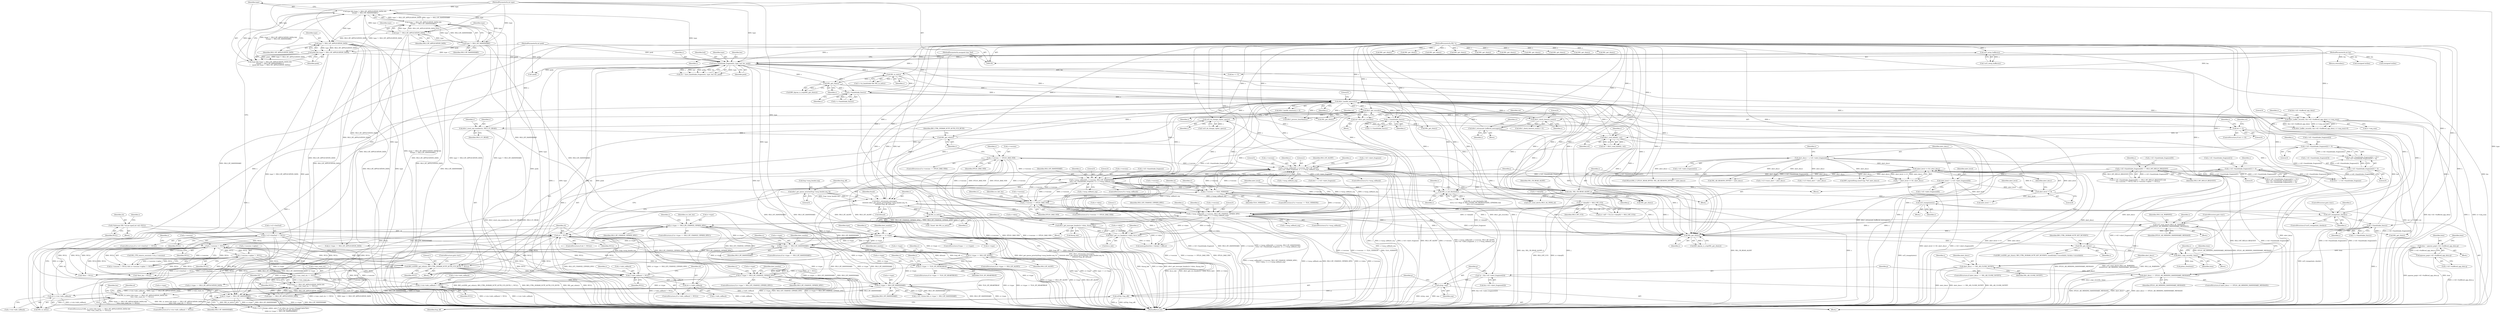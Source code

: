 digraph "0_openssl_103b171d8fc282ef435f8de9afbf7782e312961f_3@pointer" {
"1000487" [label="(Call,s->enc_read_ctx == NULL)"];
"1001111" [label="(Call,cb != NULL)"];
"1001103" [label="(Call,cb=s->ctx->info_callback)"];
"1001096" [label="(Call,s->ctx->info_callback != NULL)"];
"1001084" [label="(Call,s->info_callback != NULL)"];
"1000854" [label="(Call,s->session != NULL)"];
"1001425" [label="(Call,BIO_ctrl(SSL_get_wbio(s), BIO_CTRL_DGRAM_SCTP_AUTH_CCS_RCVD, 1, NULL))"];
"1001426" [label="(Call,SSL_get_wbio(s))"];
"1001410" [label="(Call,dtls1_reset_seq_numbers(s, SSL3_CC_READ))"];
"1001407" [label="(Call,ssl3_do_change_cipher_spec(s))"];
"1000355" [label="(Call,dtls1_handle_timeout(s))"];
"1001220" [label="(Call,SSL_in_init(s))"];
"1001204" [label="(Call,dtls1_retransmit_message(s,\n\t\t\t\t\t\t\t\t\t\t dtls1_get_queue_priority(frag->msg_header.seq, 0),\n\t\t\t\t\t\t\t\t\t\t frag_off, &found))"];
"1000374" [label="(Call,dtls1_get_record(s))"];
"1000157" [label="(MethodParameterIn,SSL *s)"];
"1001067" [label="(Call,s->msg_callback(0, s->version, SSL3_RT_ALERT, \n\t\t\t\ts->d1->alert_fragment, 2, s, s->msg_callback_arg))"];
"1000916" [label="(Call,s->msg_callback(0, s->version, SSL3_RT_HANDSHAKE, \n\t\t\t\ts->d1->handshake_fragment, 4, s, s->msg_callback_arg))"];
"1001598" [label="(Call,s->version == TLS1_VERSION)"];
"1001414" [label="(Call,s->version == DTLS1_BAD_VER)"];
"1001323" [label="(Call,s->version == DTLS1_BAD_VER)"];
"1001368" [label="(Call,s->msg_callback(0, s->version, SSL3_RT_CHANGE_CIPHER_SPEC, \n\t\t\t\trr->data, 1, s, s->msg_callback_arg))"];
"1001305" [label="(Call,rr->type == SSL3_RT_CHANGE_CIPHER_SPEC)"];
"1000672" [label="(Call,rr->type == SSL3_RT_ALERT)"];
"1000641" [label="(Call,rr->type == SSL3_RT_HANDSHAKE)"];
"1000473" [label="(Call,type == rr->type)"];
"1000216" [label="(Call,have_handshake_fragment(s, type, buf, len, peek))"];
"1000185" [label="(Call,ssl3_setup_buffers(s))"];
"1000192" [label="(Call,type && (type != SSL3_RT_APPLICATION_DATA) && \n\t\t(type != SSL3_RT_HANDSHAKE))"];
"1000198" [label="(Call,type != SSL3_RT_HANDSHAKE)"];
"1000195" [label="(Call,type != SSL3_RT_APPLICATION_DATA)"];
"1000158" [label="(MethodParameterIn,int type)"];
"1000194" [label="(Call,(type != SSL3_RT_APPLICATION_DATA) && \n\t\t(type != SSL3_RT_HANDSHAKE))"];
"1000203" [label="(Call,type != SSL3_RT_APPLICATION_DATA)"];
"1000159" [label="(MethodParameterIn,unsigned char *buf)"];
"1000160" [label="(MethodParameterIn,int len)"];
"1000201" [label="(Call,peek && (type != SSL3_RT_APPLICATION_DATA))"];
"1000161" [label="(MethodParameterIn,int peek)"];
"1000401" [label="(Call,rr->type != SSL3_RT_HANDSHAKE)"];
"1000420" [label="(Call,rr->type != SSL3_RT_HANDSHAKE)"];
"1000732" [label="(Call,rr->type != SSL3_RT_CHANGE_CIPHER_SPEC)"];
"1000703" [label="(Call,rr->type == TLS1_RT_HEARTBEAT)"];
"1001316" [label="(Call,dtls1_get_ccs_header(rr->data, &ccs_hdr))"];
"1001447" [label="(Call,dtls1_get_message_header(rr->data, &msg_hdr))"];
"1001344" [label="(Call,rr->data[0] != SSL3_MT_CCS)"];
"1000886" [label="(Call,s->d1->handshake_fragment[2] != 0)"];
"1000895" [label="(Call,s->d1->handshake_fragment[3] != 0)"];
"1000844" [label="(Call,s->d1->handshake_fragment[0] == SSL3_MT_HELLO_REQUEST)"];
"1000876" [label="(Call,s->d1->handshake_fragment[1] != 0)"];
"1001122" [label="(Call,cb(s, SSL_CB_READ_ALERT, j))"];
"1001115" [label="(Call,j = (alert_level << 8) | alert_descr)"];
"1001117" [label="(Call,(alert_level << 8) | alert_descr)"];
"1001118" [label="(Call,alert_level << 8)"];
"1001037" [label="(Call,alert_level = s->d1->alert_fragment[0])"];
"1001047" [label="(Call,alert_descr = s->d1->alert_fragment[1])"];
"1001206" [label="(Call,dtls1_get_queue_priority(frag->msg_header.seq, 0))"];
"1001201" [label="(Call,n2l3(p, frag_off))"];
"1001198" [label="(Call,n2s(p, seq))"];
"1001188" [label="(Call,*p = &(s->d1->alert_fragment[2]))"];
"1000971" [label="(Call,s->handshake_func(s))"];
"1000966" [label="(Call,ssl3_renegotiate_check(s))"];
"1000963" [label="(Call,ssl3_renegotiate(s))"];
"1000934" [label="(Call,SSL_is_init_finished(s))"];
"1000235" [label="(Call,SSL_get_rbio(s))"];
"1000231" [label="(Call,SSL_in_init(s))"];
"1000383" [label="(Call,dtls1_read_failed(s, ret))"];
"1000377" [label="(Call,ret <= 0)"];
"1000372" [label="(Call,ret=dtls1_get_record(s))"];
"1001535" [label="(Call,s->handshake_func(s))"];
"1000428" [label="(Call,dtls1_buffer_record(s, &(s->d1->buffered_app_data), rr->seq_num))"];
"1001223" [label="(Call,ssl3_send_alert(s,SSL3_AL_WARNING,\n\t\t\t\t\t\tDTLS1_AD_MISSING_HANDSHAKE_MESSAGE))"];
"1001181" [label="(Call,alert_descr == DTLS1_AD_MISSING_HANDSHAKE_MESSAGE)"];
"1001139" [label="(Call,alert_descr == SSL_AD_CLOSE_NOTIFY)"];
"1000259" [label="(Call,s->handshake_func(s))"];
"1001485" [label="(Call,dtls1_retransmit_buffered_messages(s))"];
"1001479" [label="(Call,dtls1_check_timeout_num(s))"];
"1000344" [label="(Call,dtls1_copy_record(s, item))"];
"1000333" [label="(Call,SSL_get_rbio(s))"];
"1000321" [label="(Call,SSL_get_rbio(s))"];
"1000306" [label="(Call,item = pqueue_pop(s->d1->buffered_app_data.q))"];
"1000308" [label="(Call,pqueue_pop(s->d1->buffered_app_data.q))"];
"1000859" [label="(Call,s->session->cipher != NULL)"];
"1000174" [label="(Call,s->s3->rbuf.buf == NULL)"];
"1000170" [label="(Call,(*cb)(const SSL *ssl,int type2,int val)=NULL)"];
"1001089" [label="(Call,cb=s->info_callback)"];
"1000483" [label="(Call,(type == SSL3_RT_APPLICATION_DATA) &&\n\t\t\t(s->enc_read_ctx == NULL))"];
"1000480" [label="(Call,SSL_in_init(s) && (type == SSL3_RT_APPLICATION_DATA) &&\n\t\t\t(s->enc_read_ctx == NULL))"];
"1001116" [label="(Identifier,j)"];
"1001080" [label="(Call,s->msg_callback_arg)"];
"1000967" [label="(Identifier,s)"];
"1001183" [label="(Identifier,DTLS1_AD_MISSING_HANDSHAKE_MESSAGE)"];
"1001246" [label="(Call,SSLerr(SSL_F_DTLS1_READ_BYTES, SSL_AD_REASON_OFFSET + alert_descr))"];
"1000731" [label="(ControlStructure,if (rr->type != SSL3_RT_CHANGE_CIPHER_SPEC))"];
"1000335" [label="(Identifier,BIO_CTRL_DGRAM_SCTP_SET_RCVINFO)"];
"1000604" [label="(Call,SSL_get_rbio(s))"];
"1001445" [label="(Block,)"];
"1000854" [label="(Call,s->session != NULL)"];
"1001374" [label="(Call,rr->data)"];
"1001069" [label="(Call,s->version)"];
"1001079" [label="(Identifier,s)"];
"1000472" [label="(ControlStructure,if (type == rr->type))"];
"1000739" [label="(Call,rr->type == SSL3_RT_APPLICATION_DATA)"];
"1000375" [label="(Identifier,s)"];
"1000405" [label="(Identifier,SSL3_RT_HANDSHAKE)"];
"1001147" [label="(Identifier,s)"];
"1001377" [label="(Literal,1)"];
"1000736" [label="(Identifier,SSL3_RT_CHANGE_CIPHER_SPEC)"];
"1000175" [label="(Call,s->s3->rbuf.buf)"];
"1001088" [label="(Identifier,NULL)"];
"1001203" [label="(Identifier,frag_off)"];
"1001415" [label="(Call,s->version)"];
"1000172" [label="(Identifier,NULL)"];
"1000972" [label="(Identifier,s)"];
"1001102" [label="(Identifier,NULL)"];
"1000732" [label="(Call,rr->type != SSL3_RT_CHANGE_CIPHER_SPEC)"];
"1001602" [label="(Identifier,TLS1_VERSION)"];
"1001121" [label="(Identifier,alert_descr)"];
"1001201" [label="(Call,n2l3(p, frag_off))"];
"1000429" [label="(Identifier,s)"];
"1001248" [label="(Call,SSL_AD_REASON_OFFSET + alert_descr)"];
"1001486" [label="(Identifier,s)"];
"1001181" [label="(Call,alert_descr == DTLS1_AD_MISSING_HANDSHAKE_MESSAGE)"];
"1001111" [label="(Call,cb != NULL)"];
"1000345" [label="(Identifier,s)"];
"1000259" [label="(Call,s->handshake_func(s))"];
"1001707" [label="(MethodReturn,int)"];
"1001536" [label="(Identifier,s)"];
"1001204" [label="(Call,dtls1_retransmit_message(s,\n\t\t\t\t\t\t\t\t\t\t dtls1_get_queue_priority(frag->msg_header.seq, 0),\n\t\t\t\t\t\t\t\t\t\t frag_off, &found))"];
"1000964" [label="(Identifier,s)"];
"1000306" [label="(Call,item = pqueue_pop(s->d1->buffered_app_data.q))"];
"1000843" [label="(Call,(s->d1->handshake_fragment[0] == SSL3_MT_HELLO_REQUEST) &&\n\t\t(s->session != NULL) && (s->session->cipher != NULL))"];
"1000886" [label="(Call,s->d1->handshake_fragment[2] != 0)"];
"1001037" [label="(Call,alert_level = s->d1->alert_fragment[0])"];
"1000334" [label="(Identifier,s)"];
"1001124" [label="(Identifier,SSL_CB_READ_ALERT)"];
"1001223" [label="(Call,ssl3_send_alert(s,SSL3_AL_WARNING,\n\t\t\t\t\t\tDTLS1_AD_MISSING_HANDSHAKE_MESSAGE))"];
"1000705" [label="(Identifier,rr)"];
"1000928" [label="(Identifier,s)"];
"1001413" [label="(ControlStructure,if (s->version == DTLS1_BAD_VER))"];
"1001317" [label="(Call,rr->data)"];
"1001284" [label="(ControlStructure,goto start;)"];
"1000488" [label="(Call,s->enc_read_ctx)"];
"1000709" [label="(Call,dtls1_process_heartbeat(s))"];
"1001322" [label="(ControlStructure,if (s->version == DTLS1_BAD_VER))"];
"1001431" [label="(ControlStructure,goto start;)"];
"1000860" [label="(Call,s->session->cipher)"];
"1000934" [label="(Call,SSL_is_init_finished(s))"];
"1001141" [label="(Identifier,SSL_AD_CLOSE_NOTIFY)"];
"1001364" [label="(ControlStructure,if (s->msg_callback))"];
"1000377" [label="(Call,ret <= 0)"];
"1000344" [label="(Call,dtls1_copy_record(s, item))"];
"1001329" [label="(Identifier,ccs_hdr_len)"];
"1000234" [label="(Call,BIO_dgram_is_sctp(SSL_get_rbio(s)))"];
"1001345" [label="(Call,rr->data[0])"];
"1001448" [label="(Call,rr->data)"];
"1000170" [label="(Call,(*cb)(const SSL *ssl,int type2,int val)=NULL)"];
"1001026" [label="(ControlStructure,goto start;)"];
"1000494" [label="(Identifier,al)"];
"1001478" [label="(Call,dtls1_check_timeout_num(s) < 0)"];
"1000158" [label="(MethodParameterIn,int type)"];
"1000196" [label="(Identifier,type)"];
"1000346" [label="(Identifier,item)"];
"1000502" [label="(Identifier,len)"];
"1001139" [label="(Call,alert_descr == SSL_AD_CLOSE_NOTIFY)"];
"1000853" [label="(Call,(s->session != NULL) && (s->session->cipher != NULL))"];
"1001078" [label="(Literal,2)"];
"1000193" [label="(Identifier,type)"];
"1001309" [label="(Identifier,SSL3_RT_CHANGE_CIPHER_SPEC)"];
"1000414" [label="(Call,s->s3->change_cipher_spec /* set when we receive ChangeCipherSpec,\n\t                               * reset by ssl3_get_finished */\n\t\t&& (rr->type != SSL3_RT_HANDSHAKE))"];
"1000378" [label="(Identifier,ret)"];
"1000599" [label="(Call,SSL_get_rbio(s))"];
"1001089" [label="(Call,cb=s->info_callback)"];
"1001479" [label="(Call,dtls1_check_timeout_num(s))"];
"1000321" [label="(Call,SSL_get_rbio(s))"];
"1001224" [label="(Identifier,s)"];
"1001127" [label="(Call,alert_level == 1)"];
"1000218" [label="(Identifier,type)"];
"1000648" [label="(Identifier,dest_maxlen)"];
"1000354" [label="(Call,dtls1_handle_timeout(s) > 0)"];
"1000174" [label="(Call,s->s3->rbuf.buf == NULL)"];
"1001207" [label="(Call,frag->msg_header.seq)"];
"1001699" [label="(Call,ssl3_send_alert(s,SSL3_AL_FATAL,al))"];
"1000686" [label="(Call,dest = s->d1->alert_fragment)"];
"1000707" [label="(Identifier,TLS1_RT_HEARTBEAT)"];
"1001059" [label="(Identifier,s)"];
"1000205" [label="(Identifier,SSL3_RT_APPLICATION_DATA)"];
"1000236" [label="(Identifier,s)"];
"1000501" [label="(Call,len <= 0)"];
"1000674" [label="(Identifier,rr)"];
"1001324" [label="(Call,s->version)"];
"1001427" [label="(Identifier,s)"];
"1001182" [label="(Identifier,alert_descr)"];
"1000702" [label="(ControlStructure,if (rr->type == TLS1_RT_HEARTBEAT))"];
"1000965" [label="(ControlStructure,if (ssl3_renegotiate_check(s)))"];
"1001373" [label="(Identifier,SSL3_RT_CHANGE_CIPHER_SPEC)"];
"1000317" [label="(Identifier,item)"];
"1001035" [label="(Block,)"];
"1001368" [label="(Call,s->msg_callback(0, s->version, SSL3_RT_CHANGE_CIPHER_SPEC, \n\t\t\t\trr->data, 1, s, s->msg_callback_arg))"];
"1001222" [label="(Block,)"];
"1001225" [label="(Identifier,SSL3_AL_WARNING)"];
"1000491" [label="(Identifier,NULL)"];
"1001103" [label="(Call,cb=s->ctx->info_callback)"];
"1001305" [label="(Call,rr->type == SSL3_RT_CHANGE_CIPHER_SPEC)"];
"1001581" [label="(Call,SSL_get_rbio(s))"];
"1000420" [label="(Call,rr->type != SSL3_RT_HANDSHAKE)"];
"1000642" [label="(Call,rr->type)"];
"1001406" [label="(Call,!ssl3_do_change_cipher_spec(s))"];
"1000484" [label="(Call,type == SSL3_RT_APPLICATION_DATA)"];
"1000963" [label="(Call,ssl3_renegotiate(s))"];
"1000257" [label="(Call,i=s->handshake_func(s))"];
"1001110" [label="(ControlStructure,if (cb != NULL))"];
"1000357" [label="(Literal,0)"];
"1000704" [label="(Call,rr->type)"];
"1001599" [label="(Call,s->version)"];
"1001112" [label="(Identifier,cb)"];
"1000473" [label="(Call,type == rr->type)"];
"1001226" [label="(Identifier,DTLS1_AD_MISSING_HANDSHAKE_MESSAGE)"];
"1000322" [label="(Identifier,s)"];
"1001140" [label="(Identifier,alert_descr)"];
"1001323" [label="(Call,s->version == DTLS1_BAD_VER)"];
"1000570" [label="(Call,SSL_get_rbio(s))"];
"1001422" [label="(Identifier,s)"];
"1000173" [label="(ControlStructure,if (s->s3->rbuf.buf == NULL))"];
"1001266" [label="(Call,SSL_CTX_remove_session(s->ctx,s->session))"];
"1000734" [label="(Identifier,rr)"];
"1001131" [label="(Call,s->s3->warn_alert = alert_descr)"];
"1000194" [label="(Call,(type != SSL3_RT_APPLICATION_DATA) && \n\t\t(type != SSL3_RT_HANDSHAKE))"];
"1001325" [label="(Identifier,s)"];
"1000191" [label="(Call,(type && (type != SSL3_RT_APPLICATION_DATA) && \n\t\t(type != SSL3_RT_HANDSHAKE)) ||\n\t    (peek && (type != SSL3_RT_APPLICATION_DATA)))"];
"1000537" [label="(Call,!peek)"];
"1000162" [label="(Block,)"];
"1000157" [label="(MethodParameterIn,SSL *s)"];
"1000384" [label="(Identifier,s)"];
"1001200" [label="(Identifier,seq)"];
"1000235" [label="(Call,SSL_get_rbio(s))"];
"1000741" [label="(Identifier,rr)"];
"1000733" [label="(Call,rr->type)"];
"1001085" [label="(Call,s->info_callback)"];
"1001189" [label="(Identifier,p)"];
"1000232" [label="(Identifier,s)"];
"1001047" [label="(Call,alert_descr = s->d1->alert_fragment[1])"];
"1001072" [label="(Identifier,SSL3_RT_ALERT)"];
"1000427" [label="(Call,dtls1_buffer_record(s, &(s->d1->buffered_app_data), rr->seq_num)<0)"];
"1001306" [label="(Call,rr->type)"];
"1000655" [label="(Call,dest = s->d1->handshake_fragment)"];
"1001184" [label="(Block,)"];
"1000856" [label="(Identifier,s)"];
"1001425" [label="(Call,BIO_ctrl(SSL_get_wbio(s), BIO_CTRL_DGRAM_SCTP_AUTH_CCS_RCVD, 1, NULL))"];
"1000641" [label="(Call,rr->type == SSL3_RT_HANDSHAKE)"];
"1000184" [label="(Call,!ssl3_setup_buffers(s))"];
"1000966" [label="(Call,ssl3_renegotiate_check(s))"];
"1000383" [label="(Call,dtls1_read_failed(s, ret))"];
"1000195" [label="(Call,type != SSL3_RT_APPLICATION_DATA)"];
"1000318" [label="(Block,)"];
"1000614" [label="(Call,SSL_get_rbio(s))"];
"1000351" [label="(Call,pitem_free(item))"];
"1001099" [label="(Identifier,s)"];
"1000917" [label="(Literal,0)"];
"1001086" [label="(Identifier,s)"];
"1000401" [label="(Call,rr->type != SSL3_RT_HANDSHAKE)"];
"1000725" [label="(Call,SSL_get_rbio(s))"];
"1001535" [label="(Call,s->handshake_func(s))"];
"1000192" [label="(Call,type && (type != SSL3_RT_APPLICATION_DATA) && \n\t\t(type != SSL3_RT_HANDSHAKE))"];
"1001205" [label="(Identifier,s)"];
"1001117" [label="(Call,(alert_level << 8) | alert_descr)"];
"1000508" [label="(Call,(unsigned int)len)"];
"1001386" [label="(Identifier,s)"];
"1000171" [label="(Identifier,cb)"];
"1000178" [label="(Identifier,s)"];
"1000402" [label="(Call,rr->type)"];
"1001038" [label="(Identifier,alert_level)"];
"1000845" [label="(Call,s->d1->handshake_fragment[0])"];
"1001411" [label="(Identifier,s)"];
"1000855" [label="(Call,s->session)"];
"1001316" [label="(Call,dtls1_get_ccs_header(rr->data, &ccs_hdr))"];
"1001426" [label="(Call,SSL_get_wbio(s))"];
"1000504" [label="(Return,return(len);)"];
"1000398" [label="(Identifier,s)"];
"1000307" [label="(Identifier,item)"];
"1001049" [label="(Call,s->d1->alert_fragment[1])"];
"1001335" [label="(Identifier,rr)"];
"1000637" [label="(Call,*dest_len = NULL)"];
"1000481" [label="(Call,SSL_in_init(s))"];
"1001489" [label="(Identifier,rr)"];
"1001105" [label="(Call,s->ctx->info_callback)"];
"1000226" [label="(Call,!s->in_handshake && SSL_in_init(s))"];
"1000645" [label="(Identifier,SSL3_RT_HANDSHAKE)"];
"1001239" [label="(Call,s->s3->fatal_alert = alert_descr)"];
"1000573" [label="(Call,rr->type == SSL3_RT_APPLICATION_DATA)"];
"1001451" [label="(Call,&msg_hdr)"];
"1000970" [label="(Identifier,i)"];
"1000630" [label="(Identifier,dest_maxlen)"];
"1001123" [label="(Identifier,s)"];
"1001180" [label="(ControlStructure,if (alert_descr == DTLS1_AD_MISSING_HANDSHAKE_MESSAGE))"];
"1001149" [label="(Call,SSL_get_rbio(s))"];
"1000875" [label="(Call,(s->d1->handshake_fragment[1] != 0) ||\n\t\t\t(s->d1->handshake_fragment[2] != 0) ||\n\t\t\t(s->d1->handshake_fragment[3] != 0))"];
"1000428" [label="(Call,dtls1_buffer_record(s, &(s->d1->buffered_app_data), rr->seq_num))"];
"1001407" [label="(Call,ssl3_do_change_cipher_spec(s))"];
"1000927" [label="(Literal,4)"];
"1001104" [label="(Identifier,cb)"];
"1000332" [label="(Call,BIO_ctrl(SSL_get_rbio(s), BIO_CTRL_DGRAM_SCTP_SET_RCVINFO, sizeof(rdata->recordinfo), &rdata->recordinfo))"];
"1000260" [label="(Identifier,s)"];
"1000918" [label="(Call,s->version)"];
"1000371" [label="(Block,)"];
"1000876" [label="(Call,s->d1->handshake_fragment[1] != 0)"];
"1001430" [label="(Identifier,NULL)"];
"1000308" [label="(Call,pqueue_pop(s->d1->buffered_app_data.q))"];
"1001416" [label="(Identifier,s)"];
"1000935" [label="(Identifier,s)"];
"1000199" [label="(Identifier,type)"];
"1000596" [label="(Call,SSL_get_rbio(s))"];
"1000679" [label="(Identifier,dest_maxlen)"];
"1001378" [label="(Identifier,s)"];
"1001097" [label="(Call,s->ctx->info_callback)"];
"1000480" [label="(Call,SSL_in_init(s) && (type == SSL3_RT_APPLICATION_DATA) &&\n\t\t\t(s->enc_read_ctx == NULL))"];
"1000859" [label="(Call,s->session->cipher != NULL)"];
"1000424" [label="(Identifier,SSL3_RT_HANDSHAKE)"];
"1000884" [label="(Literal,0)"];
"1001119" [label="(Identifier,alert_level)"];
"1000333" [label="(Call,SSL_get_rbio(s))"];
"1001338" [label="(Call,(rr->off != 0) || (rr->data[0] != SSL3_MT_CCS))"];
"1000198" [label="(Call,type != SSL3_RT_HANDSHAKE)"];
"1000755" [label="(Call,SSL_get_rbio(s))"];
"1001418" [label="(Identifier,DTLS1_BAD_VER)"];
"1000672" [label="(Call,rr->type == SSL3_RT_ALERT)"];
"1000376" [label="(ControlStructure,if (ret <= 0))"];
"1000382" [label="(Identifier,ret)"];
"1001168" [label="(Call,SSL_get_rbio(s))"];
"1001414" [label="(Call,s->version == DTLS1_BAD_VER)"];
"1001190" [label="(Call,&(s->d1->alert_fragment[2]))"];
"1000916" [label="(Call,s->msg_callback(0, s->version, SSL3_RT_HANDSHAKE, \n\t\t\t\ts->d1->handshake_fragment, 4, s, s->msg_callback_arg))"];
"1001304" [label="(ControlStructure,if (rr->type == SSL3_RT_CHANGE_CIPHER_SPEC))"];
"1000474" [label="(Identifier,type)"];
"1001476" [label="(Block,)"];
"1000971" [label="(Call,s->handshake_func(s))"];
"1000903" [label="(Literal,0)"];
"1000379" [label="(Literal,0)"];
"1000161" [label="(MethodParameterIn,int peek)"];
"1000186" [label="(Identifier,s)"];
"1001083" [label="(ControlStructure,if (s->info_callback != NULL))"];
"1001447" [label="(Call,dtls1_get_message_header(rr->data, &msg_hdr))"];
"1000525" [label="(Call,memcpy(buf,&(rr->data[rr->off]),n))"];
"1000877" [label="(Call,s->d1->handshake_fragment[1])"];
"1001327" [label="(Identifier,DTLS1_BAD_VER)"];
"1001428" [label="(Identifier,BIO_CTRL_DGRAM_SCTP_AUTH_CCS_RCVD)"];
"1001199" [label="(Identifier,p)"];
"1001091" [label="(Call,s->info_callback)"];
"1000844" [label="(Call,s->d1->handshake_fragment[0] == SSL3_MT_HELLO_REQUEST)"];
"1001597" [label="(ControlStructure,if (s->version == TLS1_VERSION))"];
"1000475" [label="(Call,rr->type)"];
"1000197" [label="(Identifier,SSL3_RT_APPLICATION_DATA)"];
"1001220" [label="(Call,SSL_in_init(s))"];
"1001611" [label="(Identifier,al)"];
"1001219" [label="(Identifier,found)"];
"1000349" [label="(Identifier,item)"];
"1000479" [label="(ControlStructure,if (SSL_in_init(s) && (type == SSL3_RT_APPLICATION_DATA) &&\n\t\t\t(s->enc_read_ctx == NULL)))"];
"1000304" [label="(Block,)"];
"1001115" [label="(Call,j = (alert_level << 8) | alert_descr)"];
"1000320" [label="(Call,BIO_dgram_is_sctp(SSL_get_rbio(s)))"];
"1001090" [label="(Identifier,cb)"];
"1001412" [label="(Identifier,SSL3_CC_READ)"];
"1000372" [label="(Call,ret=dtls1_get_record(s))"];
"1001122" [label="(Call,cb(s, SSL_CB_READ_ALERT, j))"];
"1000220" [label="(Identifier,len)"];
"1001188" [label="(Call,*p = &(s->d1->alert_fragment[2]))"];
"1000941" [label="(Identifier,s)"];
"1001598" [label="(Call,s->version == TLS1_VERSION)"];
"1000929" [label="(Call,s->msg_callback_arg)"];
"1000640" [label="(ControlStructure,if (rr->type == SSL3_RT_HANDSHAKE))"];
"1000852" [label="(Identifier,SSL3_MT_HELLO_REQUEST)"];
"1000933" [label="(Call,SSL_is_init_finished(s) &&\n\t\t\t!(s->s3->flags & SSL3_FLAGS_NO_RENEGOTIATE_CIPHERS) &&\n\t\t\t!s->s3->renegotiate)"];
"1001213" [label="(Identifier,frag_off)"];
"1000214" [label="(Call,ret = have_handshake_fragment(s, type, buf, len, peek))"];
"1001251" [label="(Call,BIO_snprintf(tmp,sizeof tmp,\"%d\",alert_descr))"];
"1000487" [label="(Call,s->enc_read_ctx == NULL)"];
"1001481" [label="(Literal,0)"];
"1001095" [label="(ControlStructure,if (s->ctx->info_callback != NULL))"];
"1000221" [label="(Identifier,peek)"];
"1001437" [label="(Identifier,s)"];
"1000894" [label="(Literal,0)"];
"1000430" [label="(Call,&(s->d1->buffered_app_data))"];
"1001379" [label="(Call,s->msg_callback_arg)"];
"1000673" [label="(Call,rr->type)"];
"1000160" [label="(MethodParameterIn,int len)"];
"1000202" [label="(Identifier,peek)"];
"1001314" [label="(Identifier,ccs_hdr_len)"];
"1000895" [label="(Call,s->d1->handshake_fragment[3] != 0)"];
"1000778" [label="(Identifier,dest_maxlen)"];
"1001084" [label="(Call,s->info_callback != NULL)"];
"1000204" [label="(Identifier,type)"];
"1000890" [label="(Identifier,s)"];
"1000385" [label="(Identifier,ret)"];
"1001017" [label="(Call,SSL_get_rbio(s))"];
"1001165" [label="(Call,SSL_get_rbio(s))"];
"1000858" [label="(Identifier,NULL)"];
"1000722" [label="(Call,SSL_get_rbio(s))"];
"1001202" [label="(Identifier,p)"];
"1000203" [label="(Call,type != SSL3_RT_APPLICATION_DATA)"];
"1001146" [label="(Call,SSL_get_rbio(s))"];
"1001370" [label="(Call,s->version)"];
"1000201" [label="(Call,peek && (type != SSL3_RT_APPLICATION_DATA))"];
"1000710" [label="(Identifier,s)"];
"1000676" [label="(Identifier,SSL3_RT_ALERT)"];
"1001456" [label="(Identifier,rr)"];
"1001073" [label="(Call,s->d1->alert_fragment)"];
"1001429" [label="(Literal,1)"];
"1001214" [label="(Call,&found)"];
"1000355" [label="(Call,dtls1_handle_timeout(s))"];
"1001221" [label="(Identifier,s)"];
"1000185" [label="(Call,ssl3_setup_buffers(s))"];
"1001485" [label="(Call,dtls1_retransmit_buffered_messages(s))"];
"1001212" [label="(Literal,0)"];
"1000969" [label="(Call,i=s->handshake_func(s))"];
"1001533" [label="(Call,i=s->handshake_func(s))"];
"1001606" [label="(Identifier,rr)"];
"1000671" [label="(ControlStructure,if (rr->type == SSL3_RT_ALERT))"];
"1000885" [label="(Call,(s->d1->handshake_fragment[2] != 0) ||\n\t\t\t(s->d1->handshake_fragment[3] != 0))"];
"1000912" [label="(ControlStructure,if (s->msg_callback))"];
"1000381" [label="(Call,ret = dtls1_read_failed(s, ret))"];
"1001344" [label="(Call,rr->data[0] != SSL3_MT_CCS)"];
"1001206" [label="(Call,dtls1_get_queue_priority(frag->msg_header.seq, 0))"];
"1000159" [label="(MethodParameterIn,unsigned char *buf)"];
"1000439" [label="(Literal,0)"];
"1000922" [label="(Call,s->d1->handshake_fragment)"];
"1000217" [label="(Identifier,s)"];
"1000899" [label="(Identifier,s)"];
"1001125" [label="(Identifier,j)"];
"1001217" [label="(Call,! found  && SSL_in_init(s))"];
"1001113" [label="(Identifier,NULL)"];
"1001120" [label="(Literal,8)"];
"1001410" [label="(Call,dtls1_reset_seq_numbers(s, SSL3_CC_READ))"];
"1000216" [label="(Call,have_handshake_fragment(s, type, buf, len, peek))"];
"1001138" [label="(ControlStructure,if (alert_descr == SSL_AD_CLOSE_NOTIFY))"];
"1000865" [label="(Identifier,NULL)"];
"1001039" [label="(Call,s->d1->alert_fragment[0])"];
"1001480" [label="(Identifier,s)"];
"1001063" [label="(ControlStructure,if (s->msg_callback))"];
"1000951" [label="(Block,)"];
"1000200" [label="(Identifier,SSL3_RT_HANDSHAKE)"];
"1000887" [label="(Call,s->d1->handshake_fragment[2])"];
"1000309" [label="(Call,s->d1->buffered_app_data.q)"];
"1001114" [label="(Block,)"];
"1000374" [label="(Call,dtls1_get_record(s))"];
"1001408" [label="(Identifier,s)"];
"1001369" [label="(Literal,0)"];
"1001067" [label="(Call,s->msg_callback(0, s->version, SSL3_RT_ALERT, \n\t\t\t\ts->d1->alert_fragment, 2, s, s->msg_callback_arg))"];
"1001096" [label="(Call,s->ctx->info_callback != NULL)"];
"1000522" [label="(Call,(unsigned int)len)"];
"1000483" [label="(Call,(type == SSL3_RT_APPLICATION_DATA) &&\n\t\t\t(s->enc_read_ctx == NULL))"];
"1001128" [label="(Identifier,alert_level)"];
"1000633" [label="(Call,*dest = NULL)"];
"1000896" [label="(Call,s->d1->handshake_fragment[3])"];
"1000921" [label="(Identifier,SSL3_RT_HANDSHAKE)"];
"1000703" [label="(Call,rr->type == TLS1_RT_HEARTBEAT)"];
"1001320" [label="(Call,&ccs_hdr)"];
"1000436" [label="(Call,rr->seq_num)"];
"1001350" [label="(Identifier,SSL3_MT_CCS)"];
"1000182" [label="(Identifier,NULL)"];
"1000862" [label="(Identifier,s)"];
"1001068" [label="(Literal,0)"];
"1000219" [label="(Identifier,buf)"];
"1001048" [label="(Identifier,alert_descr)"];
"1000395" [label="(Call,s->d1->listen && rr->type != SSL3_RT_HANDSHAKE)"];
"1001198" [label="(Call,n2s(p, seq))"];
"1001310" [label="(Block,)"];
"1000356" [label="(Identifier,s)"];
"1000231" [label="(Call,SSL_in_init(s))"];
"1000373" [label="(Identifier,ret)"];
"1000482" [label="(Identifier,s)"];
"1001118" [label="(Call,alert_level << 8)"];
"1000421" [label="(Call,rr->type)"];
"1000487" -> "1000483"  [label="AST: "];
"1000487" -> "1000491"  [label="CFG: "];
"1000488" -> "1000487"  [label="AST: "];
"1000491" -> "1000487"  [label="AST: "];
"1000483" -> "1000487"  [label="CFG: "];
"1000487" -> "1001707"  [label="DDG: s->enc_read_ctx"];
"1000487" -> "1001707"  [label="DDG: NULL"];
"1000487" -> "1000483"  [label="DDG: s->enc_read_ctx"];
"1000487" -> "1000483"  [label="DDG: NULL"];
"1001111" -> "1000487"  [label="DDG: NULL"];
"1001425" -> "1000487"  [label="DDG: NULL"];
"1000174" -> "1000487"  [label="DDG: NULL"];
"1000854" -> "1000487"  [label="DDG: NULL"];
"1000859" -> "1000487"  [label="DDG: NULL"];
"1001111" -> "1001110"  [label="AST: "];
"1001111" -> "1001113"  [label="CFG: "];
"1001112" -> "1001111"  [label="AST: "];
"1001113" -> "1001111"  [label="AST: "];
"1001116" -> "1001111"  [label="CFG: "];
"1001128" -> "1001111"  [label="CFG: "];
"1001111" -> "1001707"  [label="DDG: NULL"];
"1001111" -> "1001707"  [label="DDG: cb != NULL"];
"1001111" -> "1001707"  [label="DDG: cb"];
"1001111" -> "1000633"  [label="DDG: NULL"];
"1001111" -> "1000637"  [label="DDG: NULL"];
"1001111" -> "1000854"  [label="DDG: NULL"];
"1001111" -> "1001084"  [label="DDG: NULL"];
"1001103" -> "1001111"  [label="DDG: cb"];
"1000170" -> "1001111"  [label="DDG: cb"];
"1001089" -> "1001111"  [label="DDG: cb"];
"1001084" -> "1001111"  [label="DDG: NULL"];
"1001096" -> "1001111"  [label="DDG: NULL"];
"1001111" -> "1001425"  [label="DDG: NULL"];
"1001103" -> "1001095"  [label="AST: "];
"1001103" -> "1001105"  [label="CFG: "];
"1001104" -> "1001103"  [label="AST: "];
"1001105" -> "1001103"  [label="AST: "];
"1001112" -> "1001103"  [label="CFG: "];
"1001103" -> "1001707"  [label="DDG: s->ctx->info_callback"];
"1001096" -> "1001103"  [label="DDG: s->ctx->info_callback"];
"1001096" -> "1001095"  [label="AST: "];
"1001096" -> "1001102"  [label="CFG: "];
"1001097" -> "1001096"  [label="AST: "];
"1001102" -> "1001096"  [label="AST: "];
"1001104" -> "1001096"  [label="CFG: "];
"1001112" -> "1001096"  [label="CFG: "];
"1001096" -> "1001707"  [label="DDG: s->ctx->info_callback"];
"1001096" -> "1001707"  [label="DDG: s->ctx->info_callback != NULL"];
"1001084" -> "1001096"  [label="DDG: NULL"];
"1001084" -> "1001083"  [label="AST: "];
"1001084" -> "1001088"  [label="CFG: "];
"1001085" -> "1001084"  [label="AST: "];
"1001088" -> "1001084"  [label="AST: "];
"1001090" -> "1001084"  [label="CFG: "];
"1001099" -> "1001084"  [label="CFG: "];
"1001084" -> "1001707"  [label="DDG: s->info_callback"];
"1001084" -> "1001707"  [label="DDG: s->info_callback != NULL"];
"1000854" -> "1001084"  [label="DDG: NULL"];
"1000859" -> "1001084"  [label="DDG: NULL"];
"1001425" -> "1001084"  [label="DDG: NULL"];
"1000174" -> "1001084"  [label="DDG: NULL"];
"1001084" -> "1001089"  [label="DDG: s->info_callback"];
"1000854" -> "1000853"  [label="AST: "];
"1000854" -> "1000858"  [label="CFG: "];
"1000855" -> "1000854"  [label="AST: "];
"1000858" -> "1000854"  [label="AST: "];
"1000862" -> "1000854"  [label="CFG: "];
"1000853" -> "1000854"  [label="CFG: "];
"1000854" -> "1001707"  [label="DDG: NULL"];
"1000854" -> "1001707"  [label="DDG: s->session"];
"1000854" -> "1000633"  [label="DDG: NULL"];
"1000854" -> "1000637"  [label="DDG: NULL"];
"1000854" -> "1000853"  [label="DDG: s->session"];
"1000854" -> "1000853"  [label="DDG: NULL"];
"1001425" -> "1000854"  [label="DDG: NULL"];
"1000174" -> "1000854"  [label="DDG: NULL"];
"1000859" -> "1000854"  [label="DDG: NULL"];
"1000854" -> "1000859"  [label="DDG: NULL"];
"1000854" -> "1001266"  [label="DDG: s->session"];
"1000854" -> "1001425"  [label="DDG: NULL"];
"1001425" -> "1001310"  [label="AST: "];
"1001425" -> "1001430"  [label="CFG: "];
"1001426" -> "1001425"  [label="AST: "];
"1001428" -> "1001425"  [label="AST: "];
"1001429" -> "1001425"  [label="AST: "];
"1001430" -> "1001425"  [label="AST: "];
"1001431" -> "1001425"  [label="CFG: "];
"1001425" -> "1001707"  [label="DDG: BIO_ctrl(SSL_get_wbio(s), BIO_CTRL_DGRAM_SCTP_AUTH_CCS_RCVD, 1, NULL)"];
"1001425" -> "1001707"  [label="DDG: BIO_CTRL_DGRAM_SCTP_AUTH_CCS_RCVD"];
"1001425" -> "1001707"  [label="DDG: SSL_get_wbio(s)"];
"1001425" -> "1001707"  [label="DDG: NULL"];
"1001425" -> "1000633"  [label="DDG: NULL"];
"1001425" -> "1000637"  [label="DDG: NULL"];
"1001426" -> "1001425"  [label="DDG: s"];
"1000859" -> "1001425"  [label="DDG: NULL"];
"1000174" -> "1001425"  [label="DDG: NULL"];
"1001426" -> "1001427"  [label="CFG: "];
"1001427" -> "1001426"  [label="AST: "];
"1001428" -> "1001426"  [label="CFG: "];
"1001426" -> "1000321"  [label="DDG: s"];
"1001426" -> "1000355"  [label="DDG: s"];
"1001410" -> "1001426"  [label="DDG: s"];
"1000157" -> "1001426"  [label="DDG: s"];
"1001410" -> "1001310"  [label="AST: "];
"1001410" -> "1001412"  [label="CFG: "];
"1001411" -> "1001410"  [label="AST: "];
"1001412" -> "1001410"  [label="AST: "];
"1001416" -> "1001410"  [label="CFG: "];
"1001410" -> "1001707"  [label="DDG: dtls1_reset_seq_numbers(s, SSL3_CC_READ)"];
"1001410" -> "1001707"  [label="DDG: SSL3_CC_READ"];
"1001407" -> "1001410"  [label="DDG: s"];
"1000157" -> "1001410"  [label="DDG: s"];
"1001407" -> "1001406"  [label="AST: "];
"1001407" -> "1001408"  [label="CFG: "];
"1001408" -> "1001407"  [label="AST: "];
"1001406" -> "1001407"  [label="CFG: "];
"1001407" -> "1001707"  [label="DDG: s"];
"1001407" -> "1001406"  [label="DDG: s"];
"1000355" -> "1001407"  [label="DDG: s"];
"1000374" -> "1001407"  [label="DDG: s"];
"1001368" -> "1001407"  [label="DDG: s"];
"1000157" -> "1001407"  [label="DDG: s"];
"1000355" -> "1000354"  [label="AST: "];
"1000355" -> "1000356"  [label="CFG: "];
"1000356" -> "1000355"  [label="AST: "];
"1000357" -> "1000355"  [label="CFG: "];
"1000355" -> "1001707"  [label="DDG: s"];
"1000355" -> "1000321"  [label="DDG: s"];
"1000355" -> "1000354"  [label="DDG: s"];
"1001220" -> "1000355"  [label="DDG: s"];
"1000971" -> "1000355"  [label="DDG: s"];
"1000374" -> "1000355"  [label="DDG: s"];
"1000934" -> "1000355"  [label="DDG: s"];
"1001204" -> "1000355"  [label="DDG: s"];
"1000235" -> "1000355"  [label="DDG: s"];
"1000383" -> "1000355"  [label="DDG: s"];
"1000216" -> "1000355"  [label="DDG: s"];
"1000966" -> "1000355"  [label="DDG: s"];
"1001535" -> "1000355"  [label="DDG: s"];
"1000231" -> "1000355"  [label="DDG: s"];
"1001067" -> "1000355"  [label="DDG: s"];
"1000428" -> "1000355"  [label="DDG: s"];
"1001223" -> "1000355"  [label="DDG: s"];
"1000259" -> "1000355"  [label="DDG: s"];
"1001122" -> "1000355"  [label="DDG: s"];
"1001485" -> "1000355"  [label="DDG: s"];
"1000344" -> "1000355"  [label="DDG: s"];
"1001368" -> "1000355"  [label="DDG: s"];
"1000157" -> "1000355"  [label="DDG: s"];
"1000355" -> "1000374"  [label="DDG: s"];
"1000355" -> "1000428"  [label="DDG: s"];
"1000355" -> "1000481"  [label="DDG: s"];
"1000355" -> "1000709"  [label="DDG: s"];
"1000355" -> "1000755"  [label="DDG: s"];
"1000355" -> "1000916"  [label="DDG: s"];
"1000355" -> "1000934"  [label="DDG: s"];
"1000355" -> "1001067"  [label="DDG: s"];
"1000355" -> "1001122"  [label="DDG: s"];
"1000355" -> "1001146"  [label="DDG: s"];
"1000355" -> "1001204"  [label="DDG: s"];
"1000355" -> "1001368"  [label="DDG: s"];
"1000355" -> "1001479"  [label="DDG: s"];
"1000355" -> "1001535"  [label="DDG: s"];
"1000355" -> "1001699"  [label="DDG: s"];
"1001220" -> "1001217"  [label="AST: "];
"1001220" -> "1001221"  [label="CFG: "];
"1001221" -> "1001220"  [label="AST: "];
"1001217" -> "1001220"  [label="CFG: "];
"1001220" -> "1000321"  [label="DDG: s"];
"1001220" -> "1001217"  [label="DDG: s"];
"1001204" -> "1001220"  [label="DDG: s"];
"1000157" -> "1001220"  [label="DDG: s"];
"1001220" -> "1001223"  [label="DDG: s"];
"1001204" -> "1001184"  [label="AST: "];
"1001204" -> "1001214"  [label="CFG: "];
"1001205" -> "1001204"  [label="AST: "];
"1001206" -> "1001204"  [label="AST: "];
"1001213" -> "1001204"  [label="AST: "];
"1001214" -> "1001204"  [label="AST: "];
"1001219" -> "1001204"  [label="CFG: "];
"1001204" -> "1001707"  [label="DDG: frag_off"];
"1001204" -> "1001707"  [label="DDG: dtls1_get_queue_priority(frag->msg_header.seq, 0)"];
"1001204" -> "1001707"  [label="DDG: dtls1_retransmit_message(s,\n\t\t\t\t\t\t\t\t\t\t dtls1_get_queue_priority(frag->msg_header.seq, 0),\n\t\t\t\t\t\t\t\t\t\t frag_off, &found)"];
"1001204" -> "1001707"  [label="DDG: &found"];
"1001204" -> "1000321"  [label="DDG: s"];
"1001204" -> "1001201"  [label="DDG: frag_off"];
"1000374" -> "1001204"  [label="DDG: s"];
"1001067" -> "1001204"  [label="DDG: s"];
"1001122" -> "1001204"  [label="DDG: s"];
"1000157" -> "1001204"  [label="DDG: s"];
"1001206" -> "1001204"  [label="DDG: frag->msg_header.seq"];
"1001206" -> "1001204"  [label="DDG: 0"];
"1001201" -> "1001204"  [label="DDG: frag_off"];
"1001204" -> "1001223"  [label="DDG: s"];
"1000374" -> "1000372"  [label="AST: "];
"1000374" -> "1000375"  [label="CFG: "];
"1000375" -> "1000374"  [label="AST: "];
"1000372" -> "1000374"  [label="CFG: "];
"1000374" -> "1001707"  [label="DDG: s"];
"1000374" -> "1000321"  [label="DDG: s"];
"1000374" -> "1000372"  [label="DDG: s"];
"1000157" -> "1000374"  [label="DDG: s"];
"1000374" -> "1000383"  [label="DDG: s"];
"1000374" -> "1000428"  [label="DDG: s"];
"1000374" -> "1000481"  [label="DDG: s"];
"1000374" -> "1000709"  [label="DDG: s"];
"1000374" -> "1000755"  [label="DDG: s"];
"1000374" -> "1000916"  [label="DDG: s"];
"1000374" -> "1000934"  [label="DDG: s"];
"1000374" -> "1001067"  [label="DDG: s"];
"1000374" -> "1001122"  [label="DDG: s"];
"1000374" -> "1001146"  [label="DDG: s"];
"1000374" -> "1001368"  [label="DDG: s"];
"1000374" -> "1001479"  [label="DDG: s"];
"1000374" -> "1001535"  [label="DDG: s"];
"1000374" -> "1001699"  [label="DDG: s"];
"1000157" -> "1000156"  [label="AST: "];
"1000157" -> "1001707"  [label="DDG: s"];
"1000157" -> "1000185"  [label="DDG: s"];
"1000157" -> "1000216"  [label="DDG: s"];
"1000157" -> "1000231"  [label="DDG: s"];
"1000157" -> "1000235"  [label="DDG: s"];
"1000157" -> "1000259"  [label="DDG: s"];
"1000157" -> "1000321"  [label="DDG: s"];
"1000157" -> "1000333"  [label="DDG: s"];
"1000157" -> "1000344"  [label="DDG: s"];
"1000157" -> "1000383"  [label="DDG: s"];
"1000157" -> "1000428"  [label="DDG: s"];
"1000157" -> "1000481"  [label="DDG: s"];
"1000157" -> "1000570"  [label="DDG: s"];
"1000157" -> "1000596"  [label="DDG: s"];
"1000157" -> "1000599"  [label="DDG: s"];
"1000157" -> "1000604"  [label="DDG: s"];
"1000157" -> "1000614"  [label="DDG: s"];
"1000157" -> "1000709"  [label="DDG: s"];
"1000157" -> "1000722"  [label="DDG: s"];
"1000157" -> "1000725"  [label="DDG: s"];
"1000157" -> "1000755"  [label="DDG: s"];
"1000157" -> "1000916"  [label="DDG: s"];
"1000157" -> "1000934"  [label="DDG: s"];
"1000157" -> "1000963"  [label="DDG: s"];
"1000157" -> "1000966"  [label="DDG: s"];
"1000157" -> "1000971"  [label="DDG: s"];
"1000157" -> "1001017"  [label="DDG: s"];
"1000157" -> "1001067"  [label="DDG: s"];
"1000157" -> "1001122"  [label="DDG: s"];
"1000157" -> "1001146"  [label="DDG: s"];
"1000157" -> "1001149"  [label="DDG: s"];
"1000157" -> "1001165"  [label="DDG: s"];
"1000157" -> "1001168"  [label="DDG: s"];
"1000157" -> "1001223"  [label="DDG: s"];
"1000157" -> "1001368"  [label="DDG: s"];
"1000157" -> "1001479"  [label="DDG: s"];
"1000157" -> "1001485"  [label="DDG: s"];
"1000157" -> "1001535"  [label="DDG: s"];
"1000157" -> "1001581"  [label="DDG: s"];
"1000157" -> "1001699"  [label="DDG: s"];
"1001067" -> "1001063"  [label="AST: "];
"1001067" -> "1001080"  [label="CFG: "];
"1001068" -> "1001067"  [label="AST: "];
"1001069" -> "1001067"  [label="AST: "];
"1001072" -> "1001067"  [label="AST: "];
"1001073" -> "1001067"  [label="AST: "];
"1001078" -> "1001067"  [label="AST: "];
"1001079" -> "1001067"  [label="AST: "];
"1001080" -> "1001067"  [label="AST: "];
"1001086" -> "1001067"  [label="CFG: "];
"1001067" -> "1001707"  [label="DDG: s->msg_callback_arg"];
"1001067" -> "1001707"  [label="DDG: s->d1->alert_fragment"];
"1001067" -> "1001707"  [label="DDG: SSL3_RT_ALERT"];
"1001067" -> "1001707"  [label="DDG: s->version"];
"1001067" -> "1001707"  [label="DDG: s->msg_callback(0, s->version, SSL3_RT_ALERT, \n\t\t\t\ts->d1->alert_fragment, 2, s, s->msg_callback_arg)"];
"1001067" -> "1001707"  [label="DDG: s"];
"1001067" -> "1000321"  [label="DDG: s"];
"1001067" -> "1000672"  [label="DDG: SSL3_RT_ALERT"];
"1001067" -> "1000686"  [label="DDG: s->d1->alert_fragment"];
"1001067" -> "1000916"  [label="DDG: s->version"];
"1001067" -> "1000916"  [label="DDG: s->msg_callback_arg"];
"1000916" -> "1001067"  [label="DDG: s->version"];
"1000916" -> "1001067"  [label="DDG: s->msg_callback_arg"];
"1001598" -> "1001067"  [label="DDG: s->version"];
"1001414" -> "1001067"  [label="DDG: s->version"];
"1001323" -> "1001067"  [label="DDG: s->version"];
"1001368" -> "1001067"  [label="DDG: s->version"];
"1001368" -> "1001067"  [label="DDG: s->msg_callback_arg"];
"1000672" -> "1001067"  [label="DDG: SSL3_RT_ALERT"];
"1001067" -> "1001122"  [label="DDG: s"];
"1001067" -> "1001146"  [label="DDG: s"];
"1001067" -> "1001188"  [label="DDG: s->d1->alert_fragment"];
"1001067" -> "1001323"  [label="DDG: s->version"];
"1001067" -> "1001368"  [label="DDG: s->msg_callback_arg"];
"1001067" -> "1001598"  [label="DDG: s->version"];
"1001067" -> "1001699"  [label="DDG: s"];
"1000916" -> "1000912"  [label="AST: "];
"1000916" -> "1000929"  [label="CFG: "];
"1000917" -> "1000916"  [label="AST: "];
"1000918" -> "1000916"  [label="AST: "];
"1000921" -> "1000916"  [label="AST: "];
"1000922" -> "1000916"  [label="AST: "];
"1000927" -> "1000916"  [label="AST: "];
"1000928" -> "1000916"  [label="AST: "];
"1000929" -> "1000916"  [label="AST: "];
"1000935" -> "1000916"  [label="CFG: "];
"1000916" -> "1001707"  [label="DDG: s->version"];
"1000916" -> "1001707"  [label="DDG: SSL3_RT_HANDSHAKE"];
"1000916" -> "1001707"  [label="DDG: s->msg_callback(0, s->version, SSL3_RT_HANDSHAKE, \n\t\t\t\ts->d1->handshake_fragment, 4, s, s->msg_callback_arg)"];
"1000916" -> "1001707"  [label="DDG: s->msg_callback_arg"];
"1000916" -> "1001707"  [label="DDG: s->d1->handshake_fragment"];
"1000916" -> "1000401"  [label="DDG: SSL3_RT_HANDSHAKE"];
"1000916" -> "1000420"  [label="DDG: SSL3_RT_HANDSHAKE"];
"1000916" -> "1000641"  [label="DDG: SSL3_RT_HANDSHAKE"];
"1001598" -> "1000916"  [label="DDG: s->version"];
"1001414" -> "1000916"  [label="DDG: s->version"];
"1001323" -> "1000916"  [label="DDG: s->version"];
"1001368" -> "1000916"  [label="DDG: s->version"];
"1001368" -> "1000916"  [label="DDG: s->msg_callback_arg"];
"1000641" -> "1000916"  [label="DDG: SSL3_RT_HANDSHAKE"];
"1000886" -> "1000916"  [label="DDG: s->d1->handshake_fragment[2]"];
"1000895" -> "1000916"  [label="DDG: s->d1->handshake_fragment[3]"];
"1000844" -> "1000916"  [label="DDG: s->d1->handshake_fragment[0]"];
"1000876" -> "1000916"  [label="DDG: s->d1->handshake_fragment[1]"];
"1000916" -> "1000934"  [label="DDG: s"];
"1000916" -> "1001323"  [label="DDG: s->version"];
"1000916" -> "1001368"  [label="DDG: s->msg_callback_arg"];
"1000916" -> "1001598"  [label="DDG: s->version"];
"1001598" -> "1001597"  [label="AST: "];
"1001598" -> "1001602"  [label="CFG: "];
"1001599" -> "1001598"  [label="AST: "];
"1001602" -> "1001598"  [label="AST: "];
"1001606" -> "1001598"  [label="CFG: "];
"1001611" -> "1001598"  [label="CFG: "];
"1001598" -> "1001707"  [label="DDG: TLS1_VERSION"];
"1001598" -> "1001707"  [label="DDG: s->version"];
"1001598" -> "1001707"  [label="DDG: s->version == TLS1_VERSION"];
"1001598" -> "1001323"  [label="DDG: s->version"];
"1001414" -> "1001598"  [label="DDG: s->version"];
"1001323" -> "1001598"  [label="DDG: s->version"];
"1001368" -> "1001598"  [label="DDG: s->version"];
"1001414" -> "1001413"  [label="AST: "];
"1001414" -> "1001418"  [label="CFG: "];
"1001415" -> "1001414"  [label="AST: "];
"1001418" -> "1001414"  [label="AST: "];
"1001422" -> "1001414"  [label="CFG: "];
"1001427" -> "1001414"  [label="CFG: "];
"1001414" -> "1001707"  [label="DDG: s->version"];
"1001414" -> "1001707"  [label="DDG: DTLS1_BAD_VER"];
"1001414" -> "1001707"  [label="DDG: s->version == DTLS1_BAD_VER"];
"1001414" -> "1001323"  [label="DDG: s->version"];
"1001414" -> "1001323"  [label="DDG: DTLS1_BAD_VER"];
"1001323" -> "1001414"  [label="DDG: s->version"];
"1001323" -> "1001414"  [label="DDG: DTLS1_BAD_VER"];
"1001368" -> "1001414"  [label="DDG: s->version"];
"1001323" -> "1001322"  [label="AST: "];
"1001323" -> "1001327"  [label="CFG: "];
"1001324" -> "1001323"  [label="AST: "];
"1001327" -> "1001323"  [label="AST: "];
"1001329" -> "1001323"  [label="CFG: "];
"1001335" -> "1001323"  [label="CFG: "];
"1001323" -> "1001707"  [label="DDG: s->version"];
"1001323" -> "1001707"  [label="DDG: s->version == DTLS1_BAD_VER"];
"1001323" -> "1001707"  [label="DDG: DTLS1_BAD_VER"];
"1001368" -> "1001323"  [label="DDG: s->version"];
"1001323" -> "1001368"  [label="DDG: s->version"];
"1001368" -> "1001364"  [label="AST: "];
"1001368" -> "1001379"  [label="CFG: "];
"1001369" -> "1001368"  [label="AST: "];
"1001370" -> "1001368"  [label="AST: "];
"1001373" -> "1001368"  [label="AST: "];
"1001374" -> "1001368"  [label="AST: "];
"1001377" -> "1001368"  [label="AST: "];
"1001378" -> "1001368"  [label="AST: "];
"1001379" -> "1001368"  [label="AST: "];
"1001386" -> "1001368"  [label="CFG: "];
"1001368" -> "1001707"  [label="DDG: SSL3_RT_CHANGE_CIPHER_SPEC"];
"1001368" -> "1001707"  [label="DDG: rr->data"];
"1001368" -> "1001707"  [label="DDG: s->version"];
"1001368" -> "1001707"  [label="DDG: s->msg_callback(0, s->version, SSL3_RT_CHANGE_CIPHER_SPEC, \n\t\t\t\trr->data, 1, s, s->msg_callback_arg)"];
"1001368" -> "1001707"  [label="DDG: s->msg_callback_arg"];
"1001368" -> "1000321"  [label="DDG: s"];
"1001368" -> "1000525"  [label="DDG: rr->data"];
"1001368" -> "1000732"  [label="DDG: SSL3_RT_CHANGE_CIPHER_SPEC"];
"1001368" -> "1001305"  [label="DDG: SSL3_RT_CHANGE_CIPHER_SPEC"];
"1001368" -> "1001316"  [label="DDG: rr->data"];
"1001305" -> "1001368"  [label="DDG: SSL3_RT_CHANGE_CIPHER_SPEC"];
"1001316" -> "1001368"  [label="DDG: rr->data"];
"1001344" -> "1001368"  [label="DDG: rr->data[0]"];
"1001368" -> "1001447"  [label="DDG: rr->data"];
"1001305" -> "1001304"  [label="AST: "];
"1001305" -> "1001309"  [label="CFG: "];
"1001306" -> "1001305"  [label="AST: "];
"1001309" -> "1001305"  [label="AST: "];
"1001314" -> "1001305"  [label="CFG: "];
"1001437" -> "1001305"  [label="CFG: "];
"1001305" -> "1001707"  [label="DDG: SSL3_RT_CHANGE_CIPHER_SPEC"];
"1001305" -> "1001707"  [label="DDG: rr->type == SSL3_RT_CHANGE_CIPHER_SPEC"];
"1001305" -> "1001707"  [label="DDG: rr->type"];
"1001305" -> "1000401"  [label="DDG: rr->type"];
"1001305" -> "1000420"  [label="DDG: rr->type"];
"1001305" -> "1000473"  [label="DDG: rr->type"];
"1001305" -> "1000732"  [label="DDG: SSL3_RT_CHANGE_CIPHER_SPEC"];
"1000672" -> "1001305"  [label="DDG: rr->type"];
"1000641" -> "1001305"  [label="DDG: rr->type"];
"1000732" -> "1001305"  [label="DDG: rr->type"];
"1000732" -> "1001305"  [label="DDG: SSL3_RT_CHANGE_CIPHER_SPEC"];
"1000672" -> "1000671"  [label="AST: "];
"1000672" -> "1000676"  [label="CFG: "];
"1000673" -> "1000672"  [label="AST: "];
"1000676" -> "1000672"  [label="AST: "];
"1000679" -> "1000672"  [label="CFG: "];
"1000705" -> "1000672"  [label="CFG: "];
"1000672" -> "1001707"  [label="DDG: SSL3_RT_ALERT"];
"1000672" -> "1001707"  [label="DDG: rr->type == SSL3_RT_ALERT"];
"1000672" -> "1001707"  [label="DDG: rr->type"];
"1000672" -> "1000401"  [label="DDG: rr->type"];
"1000672" -> "1000420"  [label="DDG: rr->type"];
"1000672" -> "1000473"  [label="DDG: rr->type"];
"1000641" -> "1000672"  [label="DDG: rr->type"];
"1000672" -> "1000703"  [label="DDG: rr->type"];
"1000641" -> "1000640"  [label="AST: "];
"1000641" -> "1000645"  [label="CFG: "];
"1000642" -> "1000641"  [label="AST: "];
"1000645" -> "1000641"  [label="AST: "];
"1000648" -> "1000641"  [label="CFG: "];
"1000674" -> "1000641"  [label="CFG: "];
"1000641" -> "1001707"  [label="DDG: rr->type == SSL3_RT_HANDSHAKE"];
"1000641" -> "1001707"  [label="DDG: SSL3_RT_HANDSHAKE"];
"1000641" -> "1001707"  [label="DDG: rr->type"];
"1000641" -> "1000401"  [label="DDG: rr->type"];
"1000641" -> "1000401"  [label="DDG: SSL3_RT_HANDSHAKE"];
"1000641" -> "1000420"  [label="DDG: rr->type"];
"1000641" -> "1000420"  [label="DDG: SSL3_RT_HANDSHAKE"];
"1000641" -> "1000473"  [label="DDG: rr->type"];
"1000473" -> "1000641"  [label="DDG: rr->type"];
"1000401" -> "1000641"  [label="DDG: SSL3_RT_HANDSHAKE"];
"1000198" -> "1000641"  [label="DDG: SSL3_RT_HANDSHAKE"];
"1000420" -> "1000641"  [label="DDG: SSL3_RT_HANDSHAKE"];
"1000473" -> "1000472"  [label="AST: "];
"1000473" -> "1000475"  [label="CFG: "];
"1000474" -> "1000473"  [label="AST: "];
"1000475" -> "1000473"  [label="AST: "];
"1000482" -> "1000473"  [label="CFG: "];
"1000630" -> "1000473"  [label="CFG: "];
"1000473" -> "1001707"  [label="DDG: type"];
"1000473" -> "1001707"  [label="DDG: rr->type"];
"1000473" -> "1001707"  [label="DDG: type == rr->type"];
"1000216" -> "1000473"  [label="DDG: type"];
"1000158" -> "1000473"  [label="DDG: type"];
"1000401" -> "1000473"  [label="DDG: rr->type"];
"1000420" -> "1000473"  [label="DDG: rr->type"];
"1000732" -> "1000473"  [label="DDG: rr->type"];
"1000473" -> "1000484"  [label="DDG: type"];
"1000473" -> "1000573"  [label="DDG: rr->type"];
"1000216" -> "1000214"  [label="AST: "];
"1000216" -> "1000221"  [label="CFG: "];
"1000217" -> "1000216"  [label="AST: "];
"1000218" -> "1000216"  [label="AST: "];
"1000219" -> "1000216"  [label="AST: "];
"1000220" -> "1000216"  [label="AST: "];
"1000221" -> "1000216"  [label="AST: "];
"1000214" -> "1000216"  [label="CFG: "];
"1000216" -> "1001707"  [label="DDG: peek"];
"1000216" -> "1001707"  [label="DDG: buf"];
"1000216" -> "1001707"  [label="DDG: s"];
"1000216" -> "1001707"  [label="DDG: type"];
"1000216" -> "1001707"  [label="DDG: len"];
"1000216" -> "1000214"  [label="DDG: type"];
"1000216" -> "1000214"  [label="DDG: s"];
"1000216" -> "1000214"  [label="DDG: buf"];
"1000216" -> "1000214"  [label="DDG: peek"];
"1000216" -> "1000214"  [label="DDG: len"];
"1000185" -> "1000216"  [label="DDG: s"];
"1000192" -> "1000216"  [label="DDG: type"];
"1000203" -> "1000216"  [label="DDG: type"];
"1000158" -> "1000216"  [label="DDG: type"];
"1000159" -> "1000216"  [label="DDG: buf"];
"1000160" -> "1000216"  [label="DDG: len"];
"1000201" -> "1000216"  [label="DDG: peek"];
"1000161" -> "1000216"  [label="DDG: peek"];
"1000216" -> "1000231"  [label="DDG: s"];
"1000216" -> "1000235"  [label="DDG: s"];
"1000216" -> "1000259"  [label="DDG: s"];
"1000216" -> "1000321"  [label="DDG: s"];
"1000216" -> "1000501"  [label="DDG: len"];
"1000216" -> "1000525"  [label="DDG: buf"];
"1000216" -> "1000537"  [label="DDG: peek"];
"1000185" -> "1000184"  [label="AST: "];
"1000185" -> "1000186"  [label="CFG: "];
"1000186" -> "1000185"  [label="AST: "];
"1000184" -> "1000185"  [label="CFG: "];
"1000185" -> "1001707"  [label="DDG: s"];
"1000185" -> "1000184"  [label="DDG: s"];
"1000192" -> "1000191"  [label="AST: "];
"1000192" -> "1000193"  [label="CFG: "];
"1000192" -> "1000194"  [label="CFG: "];
"1000193" -> "1000192"  [label="AST: "];
"1000194" -> "1000192"  [label="AST: "];
"1000202" -> "1000192"  [label="CFG: "];
"1000191" -> "1000192"  [label="CFG: "];
"1000192" -> "1001707"  [label="DDG: (type != SSL3_RT_APPLICATION_DATA) && \n\t\t(type != SSL3_RT_HANDSHAKE)"];
"1000192" -> "1001707"  [label="DDG: type"];
"1000192" -> "1000191"  [label="DDG: type"];
"1000192" -> "1000191"  [label="DDG: (type != SSL3_RT_APPLICATION_DATA) && \n\t\t(type != SSL3_RT_HANDSHAKE)"];
"1000198" -> "1000192"  [label="DDG: type"];
"1000195" -> "1000192"  [label="DDG: type"];
"1000158" -> "1000192"  [label="DDG: type"];
"1000194" -> "1000192"  [label="DDG: type != SSL3_RT_APPLICATION_DATA"];
"1000194" -> "1000192"  [label="DDG: type != SSL3_RT_HANDSHAKE"];
"1000192" -> "1000203"  [label="DDG: type"];
"1000198" -> "1000194"  [label="AST: "];
"1000198" -> "1000200"  [label="CFG: "];
"1000199" -> "1000198"  [label="AST: "];
"1000200" -> "1000198"  [label="AST: "];
"1000194" -> "1000198"  [label="CFG: "];
"1000198" -> "1001707"  [label="DDG: SSL3_RT_HANDSHAKE"];
"1000198" -> "1000194"  [label="DDG: type"];
"1000198" -> "1000194"  [label="DDG: SSL3_RT_HANDSHAKE"];
"1000195" -> "1000198"  [label="DDG: type"];
"1000158" -> "1000198"  [label="DDG: type"];
"1000198" -> "1000401"  [label="DDG: SSL3_RT_HANDSHAKE"];
"1000198" -> "1000420"  [label="DDG: SSL3_RT_HANDSHAKE"];
"1000195" -> "1000194"  [label="AST: "];
"1000195" -> "1000197"  [label="CFG: "];
"1000196" -> "1000195"  [label="AST: "];
"1000197" -> "1000195"  [label="AST: "];
"1000199" -> "1000195"  [label="CFG: "];
"1000194" -> "1000195"  [label="CFG: "];
"1000195" -> "1001707"  [label="DDG: SSL3_RT_APPLICATION_DATA"];
"1000195" -> "1000194"  [label="DDG: type"];
"1000195" -> "1000194"  [label="DDG: SSL3_RT_APPLICATION_DATA"];
"1000158" -> "1000195"  [label="DDG: type"];
"1000195" -> "1000203"  [label="DDG: SSL3_RT_APPLICATION_DATA"];
"1000195" -> "1000484"  [label="DDG: SSL3_RT_APPLICATION_DATA"];
"1000195" -> "1000573"  [label="DDG: SSL3_RT_APPLICATION_DATA"];
"1000195" -> "1000739"  [label="DDG: SSL3_RT_APPLICATION_DATA"];
"1000158" -> "1000156"  [label="AST: "];
"1000158" -> "1001707"  [label="DDG: type"];
"1000158" -> "1000203"  [label="DDG: type"];
"1000158" -> "1000484"  [label="DDG: type"];
"1000194" -> "1001707"  [label="DDG: type != SSL3_RT_APPLICATION_DATA"];
"1000194" -> "1001707"  [label="DDG: type != SSL3_RT_HANDSHAKE"];
"1000194" -> "1000201"  [label="DDG: type != SSL3_RT_APPLICATION_DATA"];
"1000203" -> "1000201"  [label="AST: "];
"1000203" -> "1000205"  [label="CFG: "];
"1000204" -> "1000203"  [label="AST: "];
"1000205" -> "1000203"  [label="AST: "];
"1000201" -> "1000203"  [label="CFG: "];
"1000203" -> "1001707"  [label="DDG: SSL3_RT_APPLICATION_DATA"];
"1000203" -> "1001707"  [label="DDG: type"];
"1000203" -> "1000201"  [label="DDG: type"];
"1000203" -> "1000201"  [label="DDG: SSL3_RT_APPLICATION_DATA"];
"1000203" -> "1000484"  [label="DDG: SSL3_RT_APPLICATION_DATA"];
"1000203" -> "1000573"  [label="DDG: SSL3_RT_APPLICATION_DATA"];
"1000203" -> "1000739"  [label="DDG: SSL3_RT_APPLICATION_DATA"];
"1000159" -> "1000156"  [label="AST: "];
"1000159" -> "1001707"  [label="DDG: buf"];
"1000159" -> "1000525"  [label="DDG: buf"];
"1000160" -> "1000156"  [label="AST: "];
"1000160" -> "1001707"  [label="DDG: len"];
"1000160" -> "1000501"  [label="DDG: len"];
"1000160" -> "1000504"  [label="DDG: len"];
"1000160" -> "1000508"  [label="DDG: len"];
"1000160" -> "1000522"  [label="DDG: len"];
"1000201" -> "1000191"  [label="AST: "];
"1000201" -> "1000202"  [label="CFG: "];
"1000202" -> "1000201"  [label="AST: "];
"1000191" -> "1000201"  [label="CFG: "];
"1000201" -> "1001707"  [label="DDG: type != SSL3_RT_APPLICATION_DATA"];
"1000201" -> "1001707"  [label="DDG: peek"];
"1000201" -> "1000191"  [label="DDG: peek"];
"1000201" -> "1000191"  [label="DDG: type != SSL3_RT_APPLICATION_DATA"];
"1000161" -> "1000201"  [label="DDG: peek"];
"1000161" -> "1000156"  [label="AST: "];
"1000161" -> "1001707"  [label="DDG: peek"];
"1000161" -> "1000537"  [label="DDG: peek"];
"1000401" -> "1000395"  [label="AST: "];
"1000401" -> "1000405"  [label="CFG: "];
"1000402" -> "1000401"  [label="AST: "];
"1000405" -> "1000401"  [label="AST: "];
"1000395" -> "1000401"  [label="CFG: "];
"1000401" -> "1001707"  [label="DDG: SSL3_RT_HANDSHAKE"];
"1000401" -> "1001707"  [label="DDG: rr->type"];
"1000401" -> "1000395"  [label="DDG: rr->type"];
"1000401" -> "1000395"  [label="DDG: SSL3_RT_HANDSHAKE"];
"1000420" -> "1000401"  [label="DDG: rr->type"];
"1000420" -> "1000401"  [label="DDG: SSL3_RT_HANDSHAKE"];
"1000732" -> "1000401"  [label="DDG: rr->type"];
"1000401" -> "1000420"  [label="DDG: rr->type"];
"1000401" -> "1000420"  [label="DDG: SSL3_RT_HANDSHAKE"];
"1000420" -> "1000414"  [label="AST: "];
"1000420" -> "1000424"  [label="CFG: "];
"1000421" -> "1000420"  [label="AST: "];
"1000424" -> "1000420"  [label="AST: "];
"1000414" -> "1000420"  [label="CFG: "];
"1000420" -> "1001707"  [label="DDG: SSL3_RT_HANDSHAKE"];
"1000420" -> "1001707"  [label="DDG: rr->type"];
"1000420" -> "1000414"  [label="DDG: rr->type"];
"1000420" -> "1000414"  [label="DDG: SSL3_RT_HANDSHAKE"];
"1000732" -> "1000420"  [label="DDG: rr->type"];
"1000732" -> "1000731"  [label="AST: "];
"1000732" -> "1000736"  [label="CFG: "];
"1000733" -> "1000732"  [label="AST: "];
"1000736" -> "1000732"  [label="AST: "];
"1000741" -> "1000732"  [label="CFG: "];
"1000778" -> "1000732"  [label="CFG: "];
"1000732" -> "1001707"  [label="DDG: SSL3_RT_CHANGE_CIPHER_SPEC"];
"1000732" -> "1001707"  [label="DDG: rr->type != SSL3_RT_CHANGE_CIPHER_SPEC"];
"1000732" -> "1001707"  [label="DDG: rr->type"];
"1000703" -> "1000732"  [label="DDG: rr->type"];
"1000732" -> "1000739"  [label="DDG: rr->type"];
"1000703" -> "1000702"  [label="AST: "];
"1000703" -> "1000707"  [label="CFG: "];
"1000704" -> "1000703"  [label="AST: "];
"1000707" -> "1000703"  [label="AST: "];
"1000710" -> "1000703"  [label="CFG: "];
"1000734" -> "1000703"  [label="CFG: "];
"1000703" -> "1001707"  [label="DDG: rr->type == TLS1_RT_HEARTBEAT"];
"1000703" -> "1001707"  [label="DDG: TLS1_RT_HEARTBEAT"];
"1000703" -> "1001707"  [label="DDG: rr->type"];
"1001316" -> "1001310"  [label="AST: "];
"1001316" -> "1001320"  [label="CFG: "];
"1001317" -> "1001316"  [label="AST: "];
"1001320" -> "1001316"  [label="AST: "];
"1001325" -> "1001316"  [label="CFG: "];
"1001316" -> "1001707"  [label="DDG: &ccs_hdr"];
"1001316" -> "1001707"  [label="DDG: dtls1_get_ccs_header(rr->data, &ccs_hdr)"];
"1001316" -> "1001707"  [label="DDG: rr->data"];
"1001316" -> "1000525"  [label="DDG: rr->data"];
"1001447" -> "1001316"  [label="DDG: rr->data"];
"1001344" -> "1001316"  [label="DDG: rr->data[0]"];
"1001316" -> "1001447"  [label="DDG: rr->data"];
"1001447" -> "1001445"  [label="AST: "];
"1001447" -> "1001451"  [label="CFG: "];
"1001448" -> "1001447"  [label="AST: "];
"1001451" -> "1001447"  [label="AST: "];
"1001456" -> "1001447"  [label="CFG: "];
"1001447" -> "1001707"  [label="DDG: &msg_hdr"];
"1001447" -> "1001707"  [label="DDG: rr->data"];
"1001447" -> "1001707"  [label="DDG: dtls1_get_message_header(rr->data, &msg_hdr)"];
"1001447" -> "1000525"  [label="DDG: rr->data"];
"1001344" -> "1001447"  [label="DDG: rr->data[0]"];
"1001344" -> "1001338"  [label="AST: "];
"1001344" -> "1001350"  [label="CFG: "];
"1001345" -> "1001344"  [label="AST: "];
"1001350" -> "1001344"  [label="AST: "];
"1001338" -> "1001344"  [label="CFG: "];
"1001344" -> "1001707"  [label="DDG: SSL3_MT_CCS"];
"1001344" -> "1001707"  [label="DDG: rr->data[0]"];
"1001344" -> "1001338"  [label="DDG: rr->data[0]"];
"1001344" -> "1001338"  [label="DDG: SSL3_MT_CCS"];
"1000886" -> "1000885"  [label="AST: "];
"1000886" -> "1000894"  [label="CFG: "];
"1000887" -> "1000886"  [label="AST: "];
"1000894" -> "1000886"  [label="AST: "];
"1000899" -> "1000886"  [label="CFG: "];
"1000885" -> "1000886"  [label="CFG: "];
"1000886" -> "1001707"  [label="DDG: s->d1->handshake_fragment[2]"];
"1000886" -> "1000655"  [label="DDG: s->d1->handshake_fragment[2]"];
"1000886" -> "1000885"  [label="DDG: s->d1->handshake_fragment[2]"];
"1000886" -> "1000885"  [label="DDG: 0"];
"1000895" -> "1000885"  [label="AST: "];
"1000895" -> "1000903"  [label="CFG: "];
"1000896" -> "1000895"  [label="AST: "];
"1000903" -> "1000895"  [label="AST: "];
"1000885" -> "1000895"  [label="CFG: "];
"1000895" -> "1001707"  [label="DDG: s->d1->handshake_fragment[3]"];
"1000895" -> "1000655"  [label="DDG: s->d1->handshake_fragment[3]"];
"1000895" -> "1000885"  [label="DDG: s->d1->handshake_fragment[3]"];
"1000895" -> "1000885"  [label="DDG: 0"];
"1000844" -> "1000843"  [label="AST: "];
"1000844" -> "1000852"  [label="CFG: "];
"1000845" -> "1000844"  [label="AST: "];
"1000852" -> "1000844"  [label="AST: "];
"1000856" -> "1000844"  [label="CFG: "];
"1000843" -> "1000844"  [label="CFG: "];
"1000844" -> "1001707"  [label="DDG: SSL3_MT_HELLO_REQUEST"];
"1000844" -> "1001707"  [label="DDG: s->d1->handshake_fragment[0]"];
"1000844" -> "1000655"  [label="DDG: s->d1->handshake_fragment[0]"];
"1000844" -> "1000843"  [label="DDG: s->d1->handshake_fragment[0]"];
"1000844" -> "1000843"  [label="DDG: SSL3_MT_HELLO_REQUEST"];
"1000876" -> "1000875"  [label="AST: "];
"1000876" -> "1000884"  [label="CFG: "];
"1000877" -> "1000876"  [label="AST: "];
"1000884" -> "1000876"  [label="AST: "];
"1000890" -> "1000876"  [label="CFG: "];
"1000875" -> "1000876"  [label="CFG: "];
"1000876" -> "1001707"  [label="DDG: s->d1->handshake_fragment[1]"];
"1000876" -> "1000655"  [label="DDG: s->d1->handshake_fragment[1]"];
"1000876" -> "1000875"  [label="DDG: s->d1->handshake_fragment[1]"];
"1000876" -> "1000875"  [label="DDG: 0"];
"1001122" -> "1001114"  [label="AST: "];
"1001122" -> "1001125"  [label="CFG: "];
"1001123" -> "1001122"  [label="AST: "];
"1001124" -> "1001122"  [label="AST: "];
"1001125" -> "1001122"  [label="AST: "];
"1001128" -> "1001122"  [label="CFG: "];
"1001122" -> "1001707"  [label="DDG: SSL_CB_READ_ALERT"];
"1001122" -> "1001707"  [label="DDG: s"];
"1001122" -> "1001707"  [label="DDG: cb(s, SSL_CB_READ_ALERT, j)"];
"1001122" -> "1001707"  [label="DDG: j"];
"1001122" -> "1000321"  [label="DDG: s"];
"1001115" -> "1001122"  [label="DDG: j"];
"1001122" -> "1001146"  [label="DDG: s"];
"1001122" -> "1001699"  [label="DDG: s"];
"1001115" -> "1001114"  [label="AST: "];
"1001115" -> "1001117"  [label="CFG: "];
"1001116" -> "1001115"  [label="AST: "];
"1001117" -> "1001115"  [label="AST: "];
"1001123" -> "1001115"  [label="CFG: "];
"1001115" -> "1001707"  [label="DDG: (alert_level << 8) | alert_descr"];
"1001117" -> "1001115"  [label="DDG: alert_level << 8"];
"1001117" -> "1001115"  [label="DDG: alert_descr"];
"1001117" -> "1001121"  [label="CFG: "];
"1001118" -> "1001117"  [label="AST: "];
"1001121" -> "1001117"  [label="AST: "];
"1001117" -> "1001707"  [label="DDG: alert_descr"];
"1001117" -> "1001707"  [label="DDG: alert_level << 8"];
"1001118" -> "1001117"  [label="DDG: alert_level"];
"1001118" -> "1001117"  [label="DDG: 8"];
"1001047" -> "1001117"  [label="DDG: alert_descr"];
"1001117" -> "1001131"  [label="DDG: alert_descr"];
"1001117" -> "1001139"  [label="DDG: alert_descr"];
"1001117" -> "1001239"  [label="DDG: alert_descr"];
"1001117" -> "1001246"  [label="DDG: alert_descr"];
"1001117" -> "1001248"  [label="DDG: alert_descr"];
"1001117" -> "1001251"  [label="DDG: alert_descr"];
"1001118" -> "1001120"  [label="CFG: "];
"1001119" -> "1001118"  [label="AST: "];
"1001120" -> "1001118"  [label="AST: "];
"1001121" -> "1001118"  [label="CFG: "];
"1001037" -> "1001118"  [label="DDG: alert_level"];
"1001118" -> "1001127"  [label="DDG: alert_level"];
"1001037" -> "1001035"  [label="AST: "];
"1001037" -> "1001039"  [label="CFG: "];
"1001038" -> "1001037"  [label="AST: "];
"1001039" -> "1001037"  [label="AST: "];
"1001048" -> "1001037"  [label="CFG: "];
"1001037" -> "1001707"  [label="DDG: s->d1->alert_fragment[0]"];
"1001037" -> "1001127"  [label="DDG: alert_level"];
"1001047" -> "1001035"  [label="AST: "];
"1001047" -> "1001049"  [label="CFG: "];
"1001048" -> "1001047"  [label="AST: "];
"1001049" -> "1001047"  [label="AST: "];
"1001059" -> "1001047"  [label="CFG: "];
"1001047" -> "1001707"  [label="DDG: s->d1->alert_fragment[1]"];
"1001047" -> "1001707"  [label="DDG: alert_descr"];
"1001047" -> "1001131"  [label="DDG: alert_descr"];
"1001047" -> "1001139"  [label="DDG: alert_descr"];
"1001047" -> "1001239"  [label="DDG: alert_descr"];
"1001047" -> "1001246"  [label="DDG: alert_descr"];
"1001047" -> "1001248"  [label="DDG: alert_descr"];
"1001047" -> "1001251"  [label="DDG: alert_descr"];
"1001206" -> "1001212"  [label="CFG: "];
"1001207" -> "1001206"  [label="AST: "];
"1001212" -> "1001206"  [label="AST: "];
"1001213" -> "1001206"  [label="CFG: "];
"1001206" -> "1001707"  [label="DDG: frag->msg_header.seq"];
"1001201" -> "1001184"  [label="AST: "];
"1001201" -> "1001203"  [label="CFG: "];
"1001202" -> "1001201"  [label="AST: "];
"1001203" -> "1001201"  [label="AST: "];
"1001205" -> "1001201"  [label="CFG: "];
"1001201" -> "1001707"  [label="DDG: p"];
"1001201" -> "1001707"  [label="DDG: n2l3(p, frag_off)"];
"1001198" -> "1001201"  [label="DDG: p"];
"1001198" -> "1001184"  [label="AST: "];
"1001198" -> "1001200"  [label="CFG: "];
"1001199" -> "1001198"  [label="AST: "];
"1001200" -> "1001198"  [label="AST: "];
"1001202" -> "1001198"  [label="CFG: "];
"1001198" -> "1001707"  [label="DDG: n2s(p, seq)"];
"1001198" -> "1001707"  [label="DDG: seq"];
"1001188" -> "1001198"  [label="DDG: p"];
"1001188" -> "1001184"  [label="AST: "];
"1001188" -> "1001190"  [label="CFG: "];
"1001189" -> "1001188"  [label="AST: "];
"1001190" -> "1001188"  [label="AST: "];
"1001199" -> "1001188"  [label="CFG: "];
"1001188" -> "1001707"  [label="DDG: &(s->d1->alert_fragment[2])"];
"1000971" -> "1000969"  [label="AST: "];
"1000971" -> "1000972"  [label="CFG: "];
"1000972" -> "1000971"  [label="AST: "];
"1000969" -> "1000971"  [label="CFG: "];
"1000971" -> "1001707"  [label="DDG: s"];
"1000971" -> "1000321"  [label="DDG: s"];
"1000971" -> "1000969"  [label="DDG: s"];
"1000966" -> "1000971"  [label="DDG: s"];
"1000971" -> "1001017"  [label="DDG: s"];
"1000966" -> "1000965"  [label="AST: "];
"1000966" -> "1000967"  [label="CFG: "];
"1000967" -> "1000966"  [label="AST: "];
"1000970" -> "1000966"  [label="CFG: "];
"1001026" -> "1000966"  [label="CFG: "];
"1000966" -> "1001707"  [label="DDG: ssl3_renegotiate_check(s)"];
"1000966" -> "1000321"  [label="DDG: s"];
"1000963" -> "1000966"  [label="DDG: s"];
"1000963" -> "1000951"  [label="AST: "];
"1000963" -> "1000964"  [label="CFG: "];
"1000964" -> "1000963"  [label="AST: "];
"1000967" -> "1000963"  [label="CFG: "];
"1000963" -> "1001707"  [label="DDG: ssl3_renegotiate(s)"];
"1000934" -> "1000963"  [label="DDG: s"];
"1000934" -> "1000933"  [label="AST: "];
"1000934" -> "1000935"  [label="CFG: "];
"1000935" -> "1000934"  [label="AST: "];
"1000941" -> "1000934"  [label="CFG: "];
"1000933" -> "1000934"  [label="CFG: "];
"1000934" -> "1000321"  [label="DDG: s"];
"1000934" -> "1000933"  [label="DDG: s"];
"1000235" -> "1000234"  [label="AST: "];
"1000235" -> "1000236"  [label="CFG: "];
"1000236" -> "1000235"  [label="AST: "];
"1000234" -> "1000235"  [label="CFG: "];
"1000235" -> "1000234"  [label="DDG: s"];
"1000231" -> "1000235"  [label="DDG: s"];
"1000235" -> "1000259"  [label="DDG: s"];
"1000235" -> "1000321"  [label="DDG: s"];
"1000231" -> "1000226"  [label="AST: "];
"1000231" -> "1000232"  [label="CFG: "];
"1000232" -> "1000231"  [label="AST: "];
"1000226" -> "1000231"  [label="CFG: "];
"1000231" -> "1000226"  [label="DDG: s"];
"1000231" -> "1000259"  [label="DDG: s"];
"1000231" -> "1000321"  [label="DDG: s"];
"1000383" -> "1000381"  [label="AST: "];
"1000383" -> "1000385"  [label="CFG: "];
"1000384" -> "1000383"  [label="AST: "];
"1000385" -> "1000383"  [label="AST: "];
"1000381" -> "1000383"  [label="CFG: "];
"1000383" -> "1001707"  [label="DDG: s"];
"1000383" -> "1000321"  [label="DDG: s"];
"1000383" -> "1000381"  [label="DDG: s"];
"1000383" -> "1000381"  [label="DDG: ret"];
"1000377" -> "1000383"  [label="DDG: ret"];
"1000377" -> "1000376"  [label="AST: "];
"1000377" -> "1000379"  [label="CFG: "];
"1000378" -> "1000377"  [label="AST: "];
"1000379" -> "1000377"  [label="AST: "];
"1000382" -> "1000377"  [label="CFG: "];
"1000398" -> "1000377"  [label="CFG: "];
"1000377" -> "1001707"  [label="DDG: ret <= 0"];
"1000377" -> "1001707"  [label="DDG: ret"];
"1000372" -> "1000377"  [label="DDG: ret"];
"1000372" -> "1000371"  [label="AST: "];
"1000373" -> "1000372"  [label="AST: "];
"1000378" -> "1000372"  [label="CFG: "];
"1000372" -> "1001707"  [label="DDG: dtls1_get_record(s)"];
"1001535" -> "1001533"  [label="AST: "];
"1001535" -> "1001536"  [label="CFG: "];
"1001536" -> "1001535"  [label="AST: "];
"1001533" -> "1001535"  [label="CFG: "];
"1001535" -> "1001707"  [label="DDG: s"];
"1001535" -> "1000321"  [label="DDG: s"];
"1001535" -> "1001533"  [label="DDG: s"];
"1001535" -> "1001581"  [label="DDG: s"];
"1000428" -> "1000427"  [label="AST: "];
"1000428" -> "1000436"  [label="CFG: "];
"1000429" -> "1000428"  [label="AST: "];
"1000430" -> "1000428"  [label="AST: "];
"1000436" -> "1000428"  [label="AST: "];
"1000439" -> "1000428"  [label="CFG: "];
"1000428" -> "1001707"  [label="DDG: rr->seq_num"];
"1000428" -> "1001707"  [label="DDG: &(s->d1->buffered_app_data)"];
"1000428" -> "1001707"  [label="DDG: s"];
"1000428" -> "1000321"  [label="DDG: s"];
"1000428" -> "1000427"  [label="DDG: s"];
"1000428" -> "1000427"  [label="DDG: &(s->d1->buffered_app_data)"];
"1000428" -> "1000427"  [label="DDG: rr->seq_num"];
"1001223" -> "1001222"  [label="AST: "];
"1001223" -> "1001226"  [label="CFG: "];
"1001224" -> "1001223"  [label="AST: "];
"1001225" -> "1001223"  [label="AST: "];
"1001226" -> "1001223"  [label="AST: "];
"1001284" -> "1001223"  [label="CFG: "];
"1001223" -> "1001707"  [label="DDG: ssl3_send_alert(s,SSL3_AL_WARNING,\n\t\t\t\t\t\tDTLS1_AD_MISSING_HANDSHAKE_MESSAGE)"];
"1001223" -> "1001707"  [label="DDG: SSL3_AL_WARNING"];
"1001223" -> "1001707"  [label="DDG: DTLS1_AD_MISSING_HANDSHAKE_MESSAGE"];
"1001223" -> "1000321"  [label="DDG: s"];
"1001223" -> "1001181"  [label="DDG: DTLS1_AD_MISSING_HANDSHAKE_MESSAGE"];
"1001181" -> "1001223"  [label="DDG: DTLS1_AD_MISSING_HANDSHAKE_MESSAGE"];
"1001181" -> "1001180"  [label="AST: "];
"1001181" -> "1001183"  [label="CFG: "];
"1001182" -> "1001181"  [label="AST: "];
"1001183" -> "1001181"  [label="AST: "];
"1001189" -> "1001181"  [label="CFG: "];
"1001284" -> "1001181"  [label="CFG: "];
"1001181" -> "1001707"  [label="DDG: alert_descr"];
"1001181" -> "1001707"  [label="DDG: alert_descr == DTLS1_AD_MISSING_HANDSHAKE_MESSAGE"];
"1001181" -> "1001707"  [label="DDG: DTLS1_AD_MISSING_HANDSHAKE_MESSAGE"];
"1001139" -> "1001181"  [label="DDG: alert_descr"];
"1001139" -> "1001138"  [label="AST: "];
"1001139" -> "1001141"  [label="CFG: "];
"1001140" -> "1001139"  [label="AST: "];
"1001141" -> "1001139"  [label="AST: "];
"1001147" -> "1001139"  [label="CFG: "];
"1001182" -> "1001139"  [label="CFG: "];
"1001139" -> "1001707"  [label="DDG: alert_descr"];
"1001139" -> "1001707"  [label="DDG: alert_descr == SSL_AD_CLOSE_NOTIFY"];
"1001139" -> "1001707"  [label="DDG: SSL_AD_CLOSE_NOTIFY"];
"1000259" -> "1000257"  [label="AST: "];
"1000259" -> "1000260"  [label="CFG: "];
"1000260" -> "1000259"  [label="AST: "];
"1000257" -> "1000259"  [label="CFG: "];
"1000259" -> "1001707"  [label="DDG: s"];
"1000259" -> "1000257"  [label="DDG: s"];
"1000259" -> "1000321"  [label="DDG: s"];
"1001485" -> "1001476"  [label="AST: "];
"1001485" -> "1001486"  [label="CFG: "];
"1001486" -> "1001485"  [label="AST: "];
"1001489" -> "1001485"  [label="CFG: "];
"1001485" -> "1001707"  [label="DDG: dtls1_retransmit_buffered_messages(s)"];
"1001485" -> "1000321"  [label="DDG: s"];
"1001479" -> "1001485"  [label="DDG: s"];
"1001479" -> "1001478"  [label="AST: "];
"1001479" -> "1001480"  [label="CFG: "];
"1001480" -> "1001479"  [label="AST: "];
"1001481" -> "1001479"  [label="CFG: "];
"1001479" -> "1001707"  [label="DDG: s"];
"1001479" -> "1001478"  [label="DDG: s"];
"1000344" -> "1000318"  [label="AST: "];
"1000344" -> "1000346"  [label="CFG: "];
"1000345" -> "1000344"  [label="AST: "];
"1000346" -> "1000344"  [label="AST: "];
"1000349" -> "1000344"  [label="CFG: "];
"1000344" -> "1001707"  [label="DDG: dtls1_copy_record(s, item)"];
"1000333" -> "1000344"  [label="DDG: s"];
"1000321" -> "1000344"  [label="DDG: s"];
"1000306" -> "1000344"  [label="DDG: item"];
"1000344" -> "1000351"  [label="DDG: item"];
"1000333" -> "1000332"  [label="AST: "];
"1000333" -> "1000334"  [label="CFG: "];
"1000334" -> "1000333"  [label="AST: "];
"1000335" -> "1000333"  [label="CFG: "];
"1000333" -> "1000332"  [label="DDG: s"];
"1000321" -> "1000333"  [label="DDG: s"];
"1000321" -> "1000320"  [label="AST: "];
"1000321" -> "1000322"  [label="CFG: "];
"1000322" -> "1000321"  [label="AST: "];
"1000320" -> "1000321"  [label="CFG: "];
"1000321" -> "1000320"  [label="DDG: s"];
"1000306" -> "1000304"  [label="AST: "];
"1000306" -> "1000308"  [label="CFG: "];
"1000307" -> "1000306"  [label="AST: "];
"1000308" -> "1000306"  [label="AST: "];
"1000317" -> "1000306"  [label="CFG: "];
"1000306" -> "1001707"  [label="DDG: item"];
"1000306" -> "1001707"  [label="DDG: pqueue_pop(s->d1->buffered_app_data.q)"];
"1000308" -> "1000306"  [label="DDG: s->d1->buffered_app_data.q"];
"1000308" -> "1000309"  [label="CFG: "];
"1000309" -> "1000308"  [label="AST: "];
"1000308" -> "1001707"  [label="DDG: s->d1->buffered_app_data.q"];
"1000859" -> "1000853"  [label="AST: "];
"1000859" -> "1000865"  [label="CFG: "];
"1000860" -> "1000859"  [label="AST: "];
"1000865" -> "1000859"  [label="AST: "];
"1000853" -> "1000859"  [label="CFG: "];
"1000859" -> "1001707"  [label="DDG: NULL"];
"1000859" -> "1001707"  [label="DDG: s->session->cipher"];
"1000859" -> "1000633"  [label="DDG: NULL"];
"1000859" -> "1000637"  [label="DDG: NULL"];
"1000859" -> "1000853"  [label="DDG: s->session->cipher"];
"1000859" -> "1000853"  [label="DDG: NULL"];
"1000174" -> "1000173"  [label="AST: "];
"1000174" -> "1000182"  [label="CFG: "];
"1000175" -> "1000174"  [label="AST: "];
"1000182" -> "1000174"  [label="AST: "];
"1000186" -> "1000174"  [label="CFG: "];
"1000193" -> "1000174"  [label="CFG: "];
"1000174" -> "1001707"  [label="DDG: NULL"];
"1000174" -> "1001707"  [label="DDG: s->s3->rbuf.buf == NULL"];
"1000174" -> "1001707"  [label="DDG: s->s3->rbuf.buf"];
"1000174" -> "1000633"  [label="DDG: NULL"];
"1000174" -> "1000637"  [label="DDG: NULL"];
"1000170" -> "1000162"  [label="AST: "];
"1000170" -> "1000172"  [label="CFG: "];
"1000171" -> "1000170"  [label="AST: "];
"1000172" -> "1000170"  [label="AST: "];
"1000178" -> "1000170"  [label="CFG: "];
"1000170" -> "1001707"  [label="DDG: cb"];
"1001089" -> "1001083"  [label="AST: "];
"1001089" -> "1001091"  [label="CFG: "];
"1001090" -> "1001089"  [label="AST: "];
"1001091" -> "1001089"  [label="AST: "];
"1001112" -> "1001089"  [label="CFG: "];
"1001089" -> "1001707"  [label="DDG: s->info_callback"];
"1000483" -> "1000480"  [label="AST: "];
"1000483" -> "1000484"  [label="CFG: "];
"1000484" -> "1000483"  [label="AST: "];
"1000480" -> "1000483"  [label="CFG: "];
"1000483" -> "1001707"  [label="DDG: s->enc_read_ctx == NULL"];
"1000483" -> "1001707"  [label="DDG: type == SSL3_RT_APPLICATION_DATA"];
"1000483" -> "1000480"  [label="DDG: type == SSL3_RT_APPLICATION_DATA"];
"1000483" -> "1000480"  [label="DDG: s->enc_read_ctx == NULL"];
"1000484" -> "1000483"  [label="DDG: type"];
"1000484" -> "1000483"  [label="DDG: SSL3_RT_APPLICATION_DATA"];
"1000480" -> "1000479"  [label="AST: "];
"1000480" -> "1000481"  [label="CFG: "];
"1000481" -> "1000480"  [label="AST: "];
"1000494" -> "1000480"  [label="CFG: "];
"1000502" -> "1000480"  [label="CFG: "];
"1000480" -> "1001707"  [label="DDG: (type == SSL3_RT_APPLICATION_DATA) &&\n\t\t\t(s->enc_read_ctx == NULL)"];
"1000480" -> "1001707"  [label="DDG: SSL_in_init(s) && (type == SSL3_RT_APPLICATION_DATA) &&\n\t\t\t(s->enc_read_ctx == NULL)"];
"1000480" -> "1001707"  [label="DDG: SSL_in_init(s)"];
"1000481" -> "1000480"  [label="DDG: s"];
}
